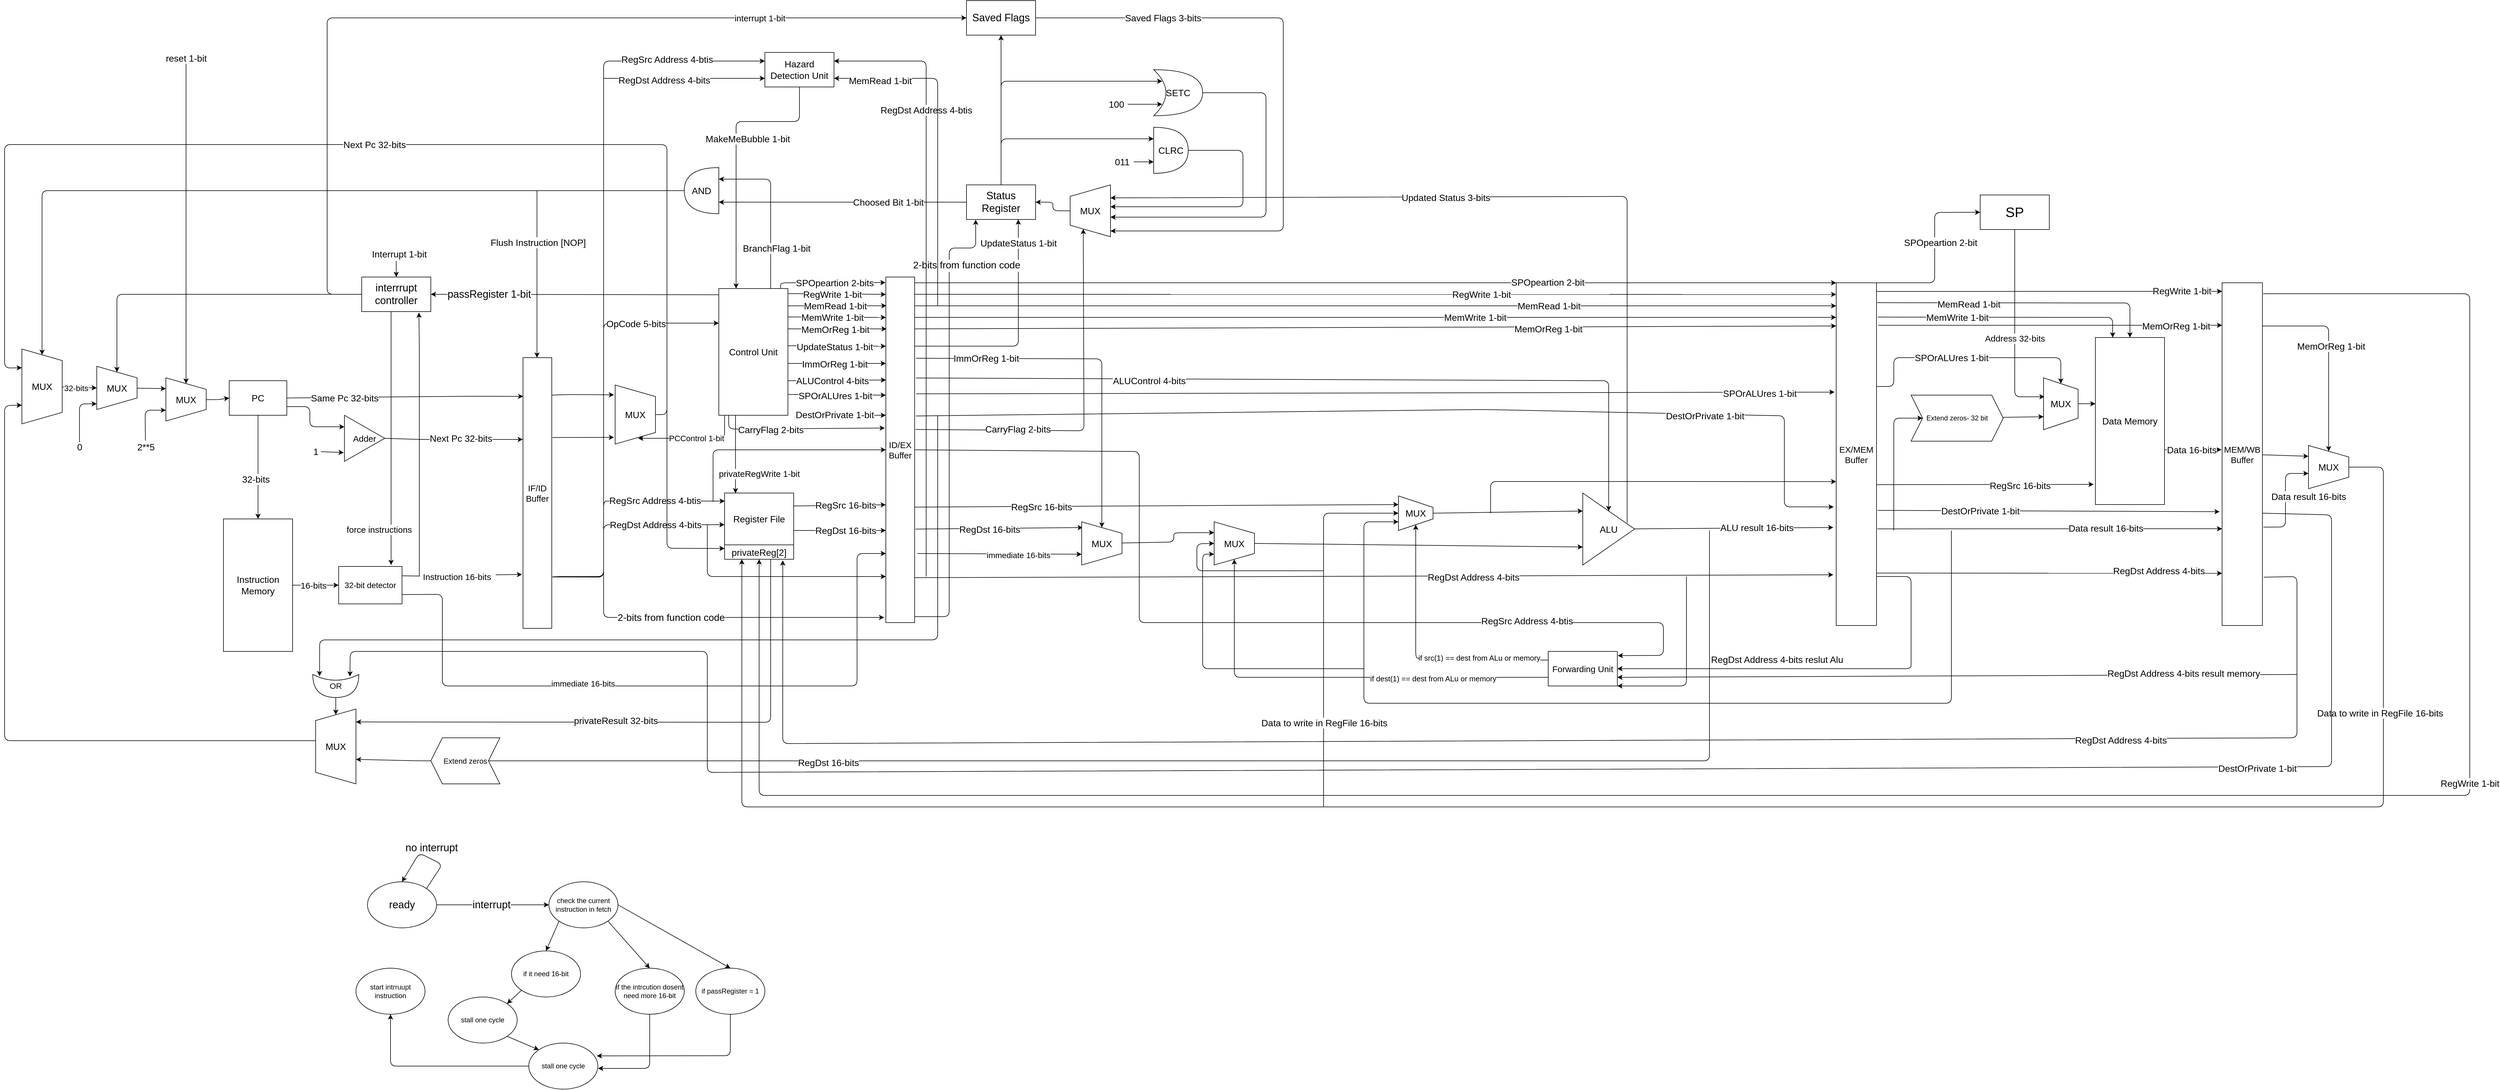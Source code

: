 <mxfile>
    <diagram id="QYowPjIThc93Avb0dmg9" name="Full design">
        <mxGraphModel dx="2803" dy="1861" grid="1" gridSize="10" guides="1" tooltips="1" connect="1" arrows="1" fold="1" page="1" pageScale="1" pageWidth="850" pageHeight="1100" math="0" shadow="0">
            <root>
                <mxCell id="0"/>
                <mxCell id="1" parent="0"/>
                <mxCell id="48" style="edgeStyle=none;html=1;fontSize=16;entryX=-0.003;entryY=0.659;entryDx=0;entryDy=0;entryPerimeter=0;exitX=1;exitY=0.25;exitDx=0;exitDy=0;" parent="1" source="3" target="43" edge="1">
                    <mxGeometry relative="1" as="geometry">
                        <mxPoint x="800" y="260" as="targetPoint"/>
                    </mxGeometry>
                </mxCell>
                <mxCell id="49" value="RegSrc 16-bits" style="edgeLabel;html=1;align=center;verticalAlign=middle;resizable=0;points=[];fontSize=16;" parent="48" vertex="1" connectable="0">
                    <mxGeometry x="-0.179" y="-1" relative="1" as="geometry">
                        <mxPoint x="24" y="-2" as="offset"/>
                    </mxGeometry>
                </mxCell>
                <mxCell id="3" value="&lt;font style=&quot;font-size: 16px&quot;&gt;Register File&lt;/font&gt;" style="rounded=0;whiteSpace=wrap;html=1;" parent="1" vertex="1">
                    <mxGeometry x="530" y="215" width="120" height="90" as="geometry"/>
                </mxCell>
                <mxCell id="36" style="edgeStyle=none;html=1;entryX=0;entryY=0.5;entryDx=0;entryDy=0;fontSize=16;exitX=1.056;exitY=0.809;exitDx=0;exitDy=0;exitPerimeter=0;" parent="1" source="5" edge="1">
                    <mxGeometry relative="1" as="geometry">
                        <mxPoint x="520" y="-80" as="targetPoint"/>
                        <Array as="points">
                            <mxPoint x="320" y="360"/>
                            <mxPoint x="320" y="240"/>
                            <mxPoint x="320" y="-30"/>
                            <mxPoint x="320" y="-80"/>
                        </Array>
                    </mxGeometry>
                </mxCell>
                <mxCell id="37" value="OpCode 5-bits" style="edgeLabel;html=1;align=center;verticalAlign=middle;resizable=0;points=[];fontSize=16;" parent="36" vertex="1" connectable="0">
                    <mxGeometry x="0.744" y="-1" relative="1" as="geometry">
                        <mxPoint x="-51" as="offset"/>
                    </mxGeometry>
                </mxCell>
                <mxCell id="38" style="edgeStyle=none;html=1;entryX=0.003;entryY=0.156;entryDx=0;entryDy=0;entryPerimeter=0;fontSize=16;" parent="1" target="3" edge="1">
                    <mxGeometry relative="1" as="geometry">
                        <mxPoint x="240" y="360" as="sourcePoint"/>
                        <Array as="points">
                            <mxPoint x="320" y="360"/>
                            <mxPoint x="320" y="229"/>
                            <mxPoint x="330" y="229"/>
                            <mxPoint x="340" y="229"/>
                        </Array>
                    </mxGeometry>
                </mxCell>
                <mxCell id="39" value="RegSrc Address 4-btis" style="edgeLabel;html=1;align=center;verticalAlign=middle;resizable=0;points=[];fontSize=16;" parent="38" vertex="1" connectable="0">
                    <mxGeometry x="0.681" y="1" relative="1" as="geometry">
                        <mxPoint x="-54" as="offset"/>
                    </mxGeometry>
                </mxCell>
                <mxCell id="72" style="edgeStyle=none;html=1;entryX=0;entryY=0.611;entryDx=0;entryDy=0;fontSize=16;exitX=1;exitY=0.81;exitDx=0;exitDy=0;exitPerimeter=0;entryPerimeter=0;" parent="1" source="5" target="3" edge="1">
                    <mxGeometry relative="1" as="geometry">
                        <Array as="points">
                            <mxPoint x="320" y="361"/>
                            <mxPoint x="320" y="270"/>
                        </Array>
                    </mxGeometry>
                </mxCell>
                <mxCell id="73" value="RegDst Address 4-bits" style="edgeLabel;html=1;align=center;verticalAlign=middle;resizable=0;points=[];fontSize=16;" parent="72" vertex="1" connectable="0">
                    <mxGeometry x="0.552" y="-2" relative="1" as="geometry">
                        <mxPoint x="-33" y="-2" as="offset"/>
                    </mxGeometry>
                </mxCell>
                <mxCell id="5" value="&lt;font style=&quot;font-size: 15px&quot;&gt;IF/ID&lt;br&gt;Buffer&lt;br&gt;&lt;/font&gt;" style="rounded=0;whiteSpace=wrap;html=1;" parent="1" vertex="1">
                    <mxGeometry x="180" y="-20" width="50" height="470" as="geometry"/>
                </mxCell>
                <mxCell id="398" style="edgeStyle=none;html=1;exitX=0.5;exitY=1;exitDx=0;exitDy=0;entryX=0.5;entryY=0;entryDx=0;entryDy=0;" parent="1" source="9" target="10" edge="1">
                    <mxGeometry relative="1" as="geometry"/>
                </mxCell>
                <mxCell id="451" value="32-bits" style="edgeLabel;html=1;align=center;verticalAlign=middle;resizable=0;points=[];fontSize=16;" parent="398" vertex="1" connectable="0">
                    <mxGeometry x="0.238" y="-4" relative="1" as="geometry">
                        <mxPoint y="-1" as="offset"/>
                    </mxGeometry>
                </mxCell>
                <mxCell id="448" style="edgeStyle=none;html=1;entryX=0;entryY=0.25;entryDx=0;entryDy=0;fontSize=14;exitX=1;exitY=0.75;exitDx=0;exitDy=0;" parent="1" source="9" target="327" edge="1">
                    <mxGeometry relative="1" as="geometry">
                        <Array as="points">
                            <mxPoint x="-190" y="65"/>
                            <mxPoint x="-190" y="100"/>
                        </Array>
                    </mxGeometry>
                </mxCell>
                <mxCell id="9" value="&lt;font style=&quot;font-size: 16px&quot;&gt;PC&lt;/font&gt;" style="rounded=0;whiteSpace=wrap;html=1;" parent="1" vertex="1">
                    <mxGeometry x="-330" y="20" width="100" height="60" as="geometry"/>
                </mxCell>
                <mxCell id="16" style="edgeStyle=none;html=1;fontSize=16;exitX=1.02;exitY=0.35;exitDx=0;exitDy=0;exitPerimeter=0;startArrow=none;entryX=-0.032;entryY=0.801;entryDx=0;entryDy=0;entryPerimeter=0;" parent="1" source="19" target="5" edge="1">
                    <mxGeometry relative="1" as="geometry">
                        <mxPoint x="180" y="361" as="targetPoint"/>
                    </mxGeometry>
                </mxCell>
                <mxCell id="401" style="edgeStyle=none;html=1;exitX=1;exitY=0.5;exitDx=0;exitDy=0;entryX=0;entryY=0.5;entryDx=0;entryDy=0;" parent="1" source="10" target="400" edge="1">
                    <mxGeometry relative="1" as="geometry"/>
                </mxCell>
                <mxCell id="455" value="16-bits" style="edgeLabel;html=1;align=center;verticalAlign=middle;resizable=0;points=[];fontSize=15;" parent="401" vertex="1" connectable="0">
                    <mxGeometry x="-0.31" y="3" relative="1" as="geometry">
                        <mxPoint x="8" y="3" as="offset"/>
                    </mxGeometry>
                </mxCell>
                <mxCell id="10" value="&lt;font style=&quot;font-size: 16px&quot;&gt;Instruction Memory&lt;/font&gt;" style="rounded=0;whiteSpace=wrap;html=1;" parent="1" vertex="1">
                    <mxGeometry x="-340" y="260" width="120" height="230" as="geometry"/>
                </mxCell>
                <mxCell id="19" value="&lt;font&gt;&lt;font style=&quot;font-size: 15px&quot;&gt;Instruction 16-bits&lt;/font&gt;&lt;br&gt;&lt;/font&gt;" style="text;html=1;resizable=0;autosize=1;align=center;verticalAlign=middle;points=[];fillColor=none;strokeColor=none;rounded=0;" parent="1" vertex="1">
                    <mxGeometry y="350" width="130" height="20" as="geometry"/>
                </mxCell>
                <mxCell id="21" value="" style="edgeStyle=none;html=1;fontSize=16;endArrow=none;exitX=1;exitY=0.25;exitDx=0;exitDy=0;" parent="1" source="400" target="19" edge="1">
                    <mxGeometry relative="1" as="geometry">
                        <mxPoint x="-40" y="360" as="sourcePoint"/>
                        <mxPoint x="180" y="361" as="targetPoint"/>
                    </mxGeometry>
                </mxCell>
                <mxCell id="33" style="edgeStyle=none;html=1;fontSize=16;entryX=0.5;entryY=1;entryDx=0;entryDy=0;" parent="1" source="32" target="377" edge="1">
                    <mxGeometry relative="1" as="geometry">
                        <mxPoint x="-560" y="-80" as="targetPoint"/>
                    </mxGeometry>
                </mxCell>
                <mxCell id="34" value="&lt;font style=&quot;font-size: 14px&quot;&gt;32-bits&lt;/font&gt;" style="edgeLabel;html=1;align=center;verticalAlign=middle;resizable=0;points=[];fontSize=16;" parent="33" vertex="1" connectable="0">
                    <mxGeometry x="-0.299" y="-1" relative="1" as="geometry">
                        <mxPoint x="3" y="-1" as="offset"/>
                    </mxGeometry>
                </mxCell>
                <mxCell id="32" value="MUX" style="shape=trapezoid;perimeter=trapezoidPerimeter;whiteSpace=wrap;html=1;fixedSize=1;fontSize=16;direction=south;" parent="1" vertex="1">
                    <mxGeometry x="-690" y="-35" width="70" height="130" as="geometry"/>
                </mxCell>
                <mxCell id="76" style="edgeStyle=none;html=1;fontSize=16;exitX=1.048;exitY=0.657;exitDx=0;exitDy=0;exitPerimeter=0;entryX=0.25;entryY=1;entryDx=0;entryDy=0;" parent="1" target="235" edge="1">
                    <mxGeometry relative="1" as="geometry">
                        <mxPoint x="860.0" y="239.445" as="sourcePoint"/>
                        <mxPoint x="1060" y="239.53" as="targetPoint"/>
                    </mxGeometry>
                </mxCell>
                <mxCell id="77" value="RegSrc 16-bits" style="edgeLabel;html=1;align=center;verticalAlign=middle;resizable=0;points=[];fontSize=16;" parent="76" vertex="1" connectable="0">
                    <mxGeometry x="-0.222" y="-1" relative="1" as="geometry">
                        <mxPoint x="-107" as="offset"/>
                    </mxGeometry>
                </mxCell>
                <mxCell id="85" style="edgeStyle=none;html=1;entryX=0.133;entryY=0.971;entryDx=0;entryDy=0;fontSize=16;exitX=1.08;exitY=0.727;exitDx=0;exitDy=0;exitPerimeter=0;entryPerimeter=0;" parent="1" target="83" edge="1">
                    <mxGeometry relative="1" as="geometry">
                        <mxPoint x="861.6" y="277.565" as="sourcePoint"/>
                    </mxGeometry>
                </mxCell>
                <mxCell id="86" value="RegDst 16-bits" style="edgeLabel;html=1;align=center;verticalAlign=middle;resizable=0;points=[];fontSize=16;" parent="85" vertex="1" connectable="0">
                    <mxGeometry x="-0.185" y="-1" relative="1" as="geometry">
                        <mxPoint x="10" as="offset"/>
                    </mxGeometry>
                </mxCell>
                <mxCell id="231" style="edgeStyle=none;html=1;entryX=0;entryY=0.5;entryDx=0;entryDy=0;" parent="1" target="43" edge="1">
                    <mxGeometry relative="1" as="geometry">
                        <mxPoint x="770" y="140" as="targetPoint"/>
                        <mxPoint x="510" y="230" as="sourcePoint"/>
                        <Array as="points">
                            <mxPoint x="510" y="140"/>
                        </Array>
                    </mxGeometry>
                </mxCell>
                <mxCell id="232" style="edgeStyle=none;html=1;exitX=1;exitY=0.5;exitDx=0;exitDy=0;entryX=1.006;entryY=0.122;entryDx=0;entryDy=0;entryPerimeter=0;" parent="1" source="43" target="227" edge="1">
                    <mxGeometry relative="1" as="geometry">
                        <Array as="points">
                            <mxPoint x="1250" y="143"/>
                            <mxPoint x="1250" y="440"/>
                            <mxPoint x="1580" y="440"/>
                            <mxPoint x="2160" y="440"/>
                            <mxPoint x="2160" y="497"/>
                        </Array>
                    </mxGeometry>
                </mxCell>
                <mxCell id="233" value="&lt;span style=&quot;font-size: 16px&quot;&gt;RegSrc Address 4-btis&lt;/span&gt;" style="edgeLabel;html=1;align=center;verticalAlign=middle;resizable=0;points=[];" parent="232" vertex="1" connectable="0">
                    <mxGeometry x="0.569" y="3" relative="1" as="geometry">
                        <mxPoint as="offset"/>
                    </mxGeometry>
                </mxCell>
                <mxCell id="43" value="&lt;font style=&quot;font-size: 15px&quot;&gt;ID/EX&lt;br&gt;Buffer&lt;br&gt;&lt;/font&gt;" style="rounded=0;whiteSpace=wrap;html=1;" parent="1" vertex="1">
                    <mxGeometry x="810" y="-160" width="50" height="600" as="geometry"/>
                </mxCell>
                <mxCell id="52" style="edgeStyle=none;html=1;fontSize=16;entryX=-0.072;entryY=0.118;entryDx=0;entryDy=0;entryPerimeter=0;exitX=0.995;exitY=0.04;exitDx=0;exitDy=0;exitPerimeter=0;" parent="1" source="62" edge="1">
                    <mxGeometry relative="1" as="geometry">
                        <mxPoint x="810.0" y="-129.85" as="targetPoint"/>
                        <mxPoint x="644" y="-130" as="sourcePoint"/>
                    </mxGeometry>
                </mxCell>
                <mxCell id="53" value="RegWrite 1-bit" style="edgeLabel;html=1;align=center;verticalAlign=middle;resizable=0;points=[];fontSize=16;" parent="52" vertex="1" connectable="0">
                    <mxGeometry x="-0.316" relative="1" as="geometry">
                        <mxPoint x="19" as="offset"/>
                    </mxGeometry>
                </mxCell>
                <mxCell id="54" style="edgeStyle=none;html=1;fontSize=16;entryX=0.019;entryY=0.083;entryDx=0;entryDy=0;entryPerimeter=0;" parent="1" target="43" edge="1">
                    <mxGeometry relative="1" as="geometry">
                        <mxPoint x="806.4" y="-109.85" as="targetPoint"/>
                        <mxPoint x="640" y="-110.004" as="sourcePoint"/>
                    </mxGeometry>
                </mxCell>
                <mxCell id="55" value="MemRead&amp;nbsp;1-bit" style="edgeLabel;html=1;align=center;verticalAlign=middle;resizable=0;points=[];fontSize=16;" parent="54" vertex="1" connectable="0">
                    <mxGeometry x="-0.316" relative="1" as="geometry">
                        <mxPoint x="23" as="offset"/>
                    </mxGeometry>
                </mxCell>
                <mxCell id="56" style="edgeStyle=none;html=1;fontSize=16;entryX=-0.072;entryY=0.118;entryDx=0;entryDy=0;entryPerimeter=0;exitX=0.992;exitY=0.224;exitDx=0;exitDy=0;exitPerimeter=0;" parent="1" source="62" edge="1">
                    <mxGeometry relative="1" as="geometry">
                        <mxPoint x="810.0" y="-89.85" as="targetPoint"/>
                        <mxPoint x="644" y="-90" as="sourcePoint"/>
                    </mxGeometry>
                </mxCell>
                <mxCell id="57" value="MemWrite&amp;nbsp;1-bit" style="edgeLabel;html=1;align=center;verticalAlign=middle;resizable=0;points=[];fontSize=16;" parent="56" vertex="1" connectable="0">
                    <mxGeometry x="-0.316" relative="1" as="geometry">
                        <mxPoint x="19" as="offset"/>
                    </mxGeometry>
                </mxCell>
                <mxCell id="318" style="edgeStyle=none;html=1;entryX=-0.036;entryY=0.437;entryDx=0;entryDy=0;entryPerimeter=0;fontSize=16;exitX=0.143;exitY=1.001;exitDx=0;exitDy=0;exitPerimeter=0;" parent="1" source="62" target="43" edge="1">
                    <mxGeometry relative="1" as="geometry">
                        <Array as="points">
                            <mxPoint x="537" y="104"/>
                        </Array>
                    </mxGeometry>
                </mxCell>
                <mxCell id="320" value="CarryFlag 2-bits" style="edgeLabel;html=1;align=center;verticalAlign=middle;resizable=0;points=[];fontSize=16;" parent="318" vertex="1" connectable="0">
                    <mxGeometry x="0.408" y="1" relative="1" as="geometry">
                        <mxPoint x="-111" y="3" as="offset"/>
                    </mxGeometry>
                </mxCell>
                <mxCell id="431" style="edgeStyle=none;html=1;exitX=0.008;exitY=0.049;exitDx=0;exitDy=0;entryX=1;entryY=0.5;entryDx=0;entryDy=0;fontSize=18;exitPerimeter=0;" parent="1" source="62" target="429" edge="1">
                    <mxGeometry relative="1" as="geometry"/>
                </mxCell>
                <mxCell id="432" value="passRegister 1-bit" style="edgeLabel;html=1;align=center;verticalAlign=middle;resizable=0;points=[];fontSize=18;" parent="431" vertex="1" connectable="0">
                    <mxGeometry x="0.627" y="1" relative="1" as="geometry">
                        <mxPoint x="7" y="-1" as="offset"/>
                    </mxGeometry>
                </mxCell>
                <mxCell id="62" value="Control Unit" style="rounded=0;whiteSpace=wrap;html=1;fontSize=16;" parent="1" vertex="1">
                    <mxGeometry x="520" y="-140" width="120" height="220" as="geometry"/>
                </mxCell>
                <mxCell id="63" style="edgeStyle=none;html=1;fontSize=16;entryX=0.004;entryY=0.298;entryDx=0;entryDy=0;entryPerimeter=0;" parent="1" target="43" edge="1">
                    <mxGeometry relative="1" as="geometry">
                        <mxPoint x="806.4" y="20.15" as="targetPoint"/>
                        <mxPoint x="640" y="19.996" as="sourcePoint"/>
                    </mxGeometry>
                </mxCell>
                <mxCell id="64" value="ALUControl 4-bits" style="edgeLabel;html=1;align=center;verticalAlign=middle;resizable=0;points=[];fontSize=16;" parent="63" vertex="1" connectable="0">
                    <mxGeometry x="-0.316" relative="1" as="geometry">
                        <mxPoint x="19" as="offset"/>
                    </mxGeometry>
                </mxCell>
                <mxCell id="104" style="edgeStyle=none;html=1;entryX=0;entryY=0.25;entryDx=0;entryDy=0;entryPerimeter=0;fontSize=16;" parent="1" source="65" target="103" edge="1">
                    <mxGeometry relative="1" as="geometry"/>
                </mxCell>
                <mxCell id="106" value="Choosed Bit 1-bit" style="edgeLabel;html=1;align=center;verticalAlign=middle;resizable=0;points=[];fontSize=16;" parent="104" vertex="1" connectable="0">
                    <mxGeometry x="-0.275" relative="1" as="geometry">
                        <mxPoint x="20" as="offset"/>
                    </mxGeometry>
                </mxCell>
                <mxCell id="309" style="edgeStyle=none;html=1;entryX=0.175;entryY=0.25;entryDx=0;entryDy=0;entryPerimeter=0;fontSize=16;" parent="1" source="65" target="307" edge="1">
                    <mxGeometry relative="1" as="geometry">
                        <Array as="points">
                            <mxPoint x="1010" y="-500"/>
                        </Array>
                    </mxGeometry>
                </mxCell>
                <mxCell id="310" style="edgeStyle=none;html=1;entryX=0;entryY=0.25;entryDx=0;entryDy=0;entryPerimeter=0;fontSize=16;" parent="1" source="65" target="308" edge="1">
                    <mxGeometry relative="1" as="geometry">
                        <Array as="points">
                            <mxPoint x="1010" y="-400"/>
                        </Array>
                    </mxGeometry>
                </mxCell>
                <mxCell id="342" style="edgeStyle=none;html=1;entryX=0.5;entryY=1;entryDx=0;entryDy=0;exitX=0.5;exitY=0;exitDx=0;exitDy=0;" parent="1" source="65" target="341" edge="1">
                    <mxGeometry relative="1" as="geometry"/>
                </mxCell>
                <mxCell id="65" value="&lt;font style=&quot;font-size: 18px&quot;&gt;Status Register&lt;/font&gt;" style="rounded=0;whiteSpace=wrap;html=1;fontSize=16;" parent="1" vertex="1">
                    <mxGeometry x="950" y="-320" width="120" height="60" as="geometry"/>
                </mxCell>
                <mxCell id="68" style="edgeStyle=none;html=1;fontSize=16;entryX=0.026;entryY=0.15;entryDx=0;entryDy=0;entryPerimeter=0;" parent="1" target="43" edge="1">
                    <mxGeometry relative="1" as="geometry">
                        <mxPoint x="806.4" y="-69.85" as="targetPoint"/>
                        <mxPoint x="640" y="-70.004" as="sourcePoint"/>
                    </mxGeometry>
                </mxCell>
                <mxCell id="69" value="MemOrReg 1-bit" style="edgeLabel;html=1;align=center;verticalAlign=middle;resizable=0;points=[];fontSize=16;" parent="68" vertex="1" connectable="0">
                    <mxGeometry x="-0.316" relative="1" as="geometry">
                        <mxPoint x="23" y="1" as="offset"/>
                    </mxGeometry>
                </mxCell>
                <mxCell id="70" style="edgeStyle=none;html=1;fontSize=16;entryX=0;entryY=0.25;entryDx=0;entryDy=0;" parent="1" target="43" edge="1">
                    <mxGeometry relative="1" as="geometry">
                        <mxPoint x="806.4" y="-9.85" as="targetPoint"/>
                        <mxPoint x="640" y="-10.004" as="sourcePoint"/>
                    </mxGeometry>
                </mxCell>
                <mxCell id="71" value="ImmOrReg 1-bit" style="edgeLabel;html=1;align=center;verticalAlign=middle;resizable=0;points=[];fontSize=16;" parent="70" vertex="1" connectable="0">
                    <mxGeometry x="-0.316" relative="1" as="geometry">
                        <mxPoint x="23" y="1" as="offset"/>
                    </mxGeometry>
                </mxCell>
                <mxCell id="184" style="edgeStyle=none;html=1;entryX=-0.071;entryY=0.714;entryDx=0;entryDy=0;entryPerimeter=0;fontSize=16;" parent="1" source="74" target="169" edge="1">
                    <mxGeometry relative="1" as="geometry"/>
                </mxCell>
                <mxCell id="220" value="ALU result 16-bits" style="edgeLabel;html=1;align=center;verticalAlign=middle;resizable=0;points=[];fontSize=16;" parent="184" vertex="1" connectable="0">
                    <mxGeometry x="0.23" y="1" relative="1" as="geometry">
                        <mxPoint as="offset"/>
                    </mxGeometry>
                </mxCell>
                <mxCell id="74" value="ALU" style="triangle;whiteSpace=wrap;html=1;fontSize=16;" parent="1" vertex="1">
                    <mxGeometry x="2020" y="215" width="90" height="125" as="geometry"/>
                </mxCell>
                <mxCell id="80" value="" style="endArrow=classic;html=1;fontSize=16;" parent="1" edge="1">
                    <mxGeometry width="50" height="50" relative="1" as="geometry">
                        <mxPoint x="500" y="270" as="sourcePoint"/>
                        <mxPoint x="810" y="360" as="targetPoint"/>
                        <Array as="points">
                            <mxPoint x="500" y="360"/>
                        </Array>
                    </mxGeometry>
                </mxCell>
                <mxCell id="81" style="edgeStyle=none;html=1;fontSize=16;entryX=0;entryY=0.651;entryDx=0;entryDy=0;entryPerimeter=0;" parent="1" edge="1">
                    <mxGeometry relative="1" as="geometry">
                        <mxPoint x="650" y="280" as="sourcePoint"/>
                        <mxPoint x="810" y="280.005" as="targetPoint"/>
                    </mxGeometry>
                </mxCell>
                <mxCell id="82" value="RegDst 16-bits" style="edgeLabel;html=1;align=center;verticalAlign=middle;resizable=0;points=[];fontSize=16;" parent="81" vertex="1" connectable="0">
                    <mxGeometry x="-0.179" y="-1" relative="1" as="geometry">
                        <mxPoint x="24" y="-1" as="offset"/>
                    </mxGeometry>
                </mxCell>
                <mxCell id="84" value="" style="edgeStyle=none;html=1;fontSize=16;entryX=0;entryY=0.75;entryDx=0;entryDy=0;startArrow=none;exitX=0.5;exitY=0;exitDx=0;exitDy=0;" parent="1" source="250" target="74" edge="1">
                    <mxGeometry relative="1" as="geometry">
                        <mxPoint x="1277.6" y="330" as="targetPoint"/>
                        <mxPoint x="1410" y="303" as="sourcePoint"/>
                    </mxGeometry>
                </mxCell>
                <mxCell id="356" style="edgeStyle=none;html=1;entryX=0.25;entryY=1;entryDx=0;entryDy=0;fontSize=12;" parent="1" source="83" target="250" edge="1">
                    <mxGeometry relative="1" as="geometry">
                        <Array as="points">
                            <mxPoint x="1310" y="300"/>
                            <mxPoint x="1310" y="284"/>
                        </Array>
                    </mxGeometry>
                </mxCell>
                <mxCell id="83" value="MUX" style="shape=trapezoid;perimeter=trapezoidPerimeter;whiteSpace=wrap;html=1;fixedSize=1;fontSize=16;direction=south;" parent="1" vertex="1">
                    <mxGeometry x="1150" y="265" width="70" height="75" as="geometry"/>
                </mxCell>
                <mxCell id="97" value="" style="endArrow=classic;html=1;fontSize=16;exitX=1.048;exitY=0.292;exitDx=0;exitDy=0;exitPerimeter=0;entryX=0.5;entryY=0;entryDx=0;entryDy=0;" parent="1" source="43" target="74" edge="1">
                    <mxGeometry width="50" height="50" relative="1" as="geometry">
                        <mxPoint x="940" y="140" as="sourcePoint"/>
                        <mxPoint x="990" y="90" as="targetPoint"/>
                        <Array as="points">
                            <mxPoint x="2065" y="20"/>
                        </Array>
                    </mxGeometry>
                </mxCell>
                <mxCell id="98" value="ALUControl 4-bits" style="edgeLabel;html=1;align=center;verticalAlign=middle;resizable=0;points=[];fontSize=16;" parent="97" vertex="1" connectable="0">
                    <mxGeometry x="-0.448" y="-3" relative="1" as="geometry">
                        <mxPoint x="10" as="offset"/>
                    </mxGeometry>
                </mxCell>
                <mxCell id="99" value="" style="endArrow=classic;html=1;fontSize=16;exitX=1.048;exitY=0.235;exitDx=0;exitDy=0;exitPerimeter=0;entryX=0;entryY=0.5;entryDx=0;entryDy=0;" parent="1" source="43" target="83" edge="1">
                    <mxGeometry width="50" height="50" relative="1" as="geometry">
                        <mxPoint x="1020" y="130" as="sourcePoint"/>
                        <mxPoint x="1130" y="-10" as="targetPoint"/>
                        <Array as="points">
                            <mxPoint x="1185" y="-18"/>
                        </Array>
                    </mxGeometry>
                </mxCell>
                <mxCell id="101" value="ImmOrReg 1-bit" style="edgeLabel;html=1;align=center;verticalAlign=middle;resizable=0;points=[];fontSize=16;" parent="99" vertex="1" connectable="0">
                    <mxGeometry x="-0.607" y="1" relative="1" as="geometry">
                        <mxPoint as="offset"/>
                    </mxGeometry>
                </mxCell>
                <mxCell id="105" style="edgeStyle=none;html=1;fontSize=16;entryX=0;entryY=0.5;entryDx=0;entryDy=0;exitX=1;exitY=0.5;exitDx=0;exitDy=0;exitPerimeter=0;" parent="1" source="103" target="32" edge="1">
                    <mxGeometry relative="1" as="geometry">
                        <mxPoint x="940" y="-310" as="targetPoint"/>
                        <mxPoint x="770" y="-470" as="sourcePoint"/>
                        <Array as="points">
                            <mxPoint x="350" y="-310"/>
                            <mxPoint x="-535" y="-310"/>
                            <mxPoint x="-655" y="-310"/>
                        </Array>
                    </mxGeometry>
                </mxCell>
                <mxCell id="103" value="AND" style="shape=or;whiteSpace=wrap;html=1;fontSize=16;direction=west;" parent="1" vertex="1">
                    <mxGeometry x="460" y="-350" width="60" height="80" as="geometry"/>
                </mxCell>
                <mxCell id="113" value="" style="endArrow=classic;html=1;fontSize=16;exitX=0.75;exitY=0;exitDx=0;exitDy=0;entryX=0;entryY=0.75;entryDx=0;entryDy=0;entryPerimeter=0;" parent="1" source="62" target="103" edge="1">
                    <mxGeometry width="50" height="50" relative="1" as="geometry">
                        <mxPoint x="370" y="-130" as="sourcePoint"/>
                        <mxPoint x="420" y="-180" as="targetPoint"/>
                        <Array as="points">
                            <mxPoint x="610" y="-330"/>
                        </Array>
                    </mxGeometry>
                </mxCell>
                <mxCell id="114" value="BranchFlag 1-bit" style="edgeLabel;html=1;align=center;verticalAlign=middle;resizable=0;points=[];fontSize=16;" parent="113" vertex="1" connectable="0">
                    <mxGeometry x="-0.503" y="2" relative="1" as="geometry">
                        <mxPoint x="12" y="-1" as="offset"/>
                    </mxGeometry>
                </mxCell>
                <mxCell id="119" value="" style="endArrow=classic;html=1;fontSize=16;exitX=0.856;exitY=0.415;exitDx=0;exitDy=0;exitPerimeter=0;entryX=0.75;entryY=1;entryDx=0;entryDy=0;" parent="1" source="74" target="303" edge="1">
                    <mxGeometry width="50" height="50" relative="1" as="geometry">
                        <mxPoint x="940" y="-70" as="sourcePoint"/>
                        <mxPoint x="1230" y="-295" as="targetPoint"/>
                        <Array as="points">
                            <mxPoint x="2097" y="-300"/>
                        </Array>
                    </mxGeometry>
                </mxCell>
                <mxCell id="120" value="Updated Status 3-bits" style="edgeLabel;html=1;align=center;verticalAlign=middle;resizable=0;points=[];fontSize=16;" parent="119" vertex="1" connectable="0">
                    <mxGeometry x="0.416" y="-2" relative="1" as="geometry">
                        <mxPoint x="154" y="2" as="offset"/>
                    </mxGeometry>
                </mxCell>
                <mxCell id="124" style="edgeStyle=none;html=1;fontSize=16;entryX=-0.072;entryY=0.118;entryDx=0;entryDy=0;entryPerimeter=0;exitX=0.998;exitY=0.451;exitDx=0;exitDy=0;exitPerimeter=0;" parent="1" source="62" edge="1">
                    <mxGeometry relative="1" as="geometry">
                        <mxPoint x="810.0" y="-39.85" as="targetPoint"/>
                        <mxPoint x="643.6" y="-40.004" as="sourcePoint"/>
                    </mxGeometry>
                </mxCell>
                <mxCell id="125" value="UpdateStatus 1-bit" style="edgeLabel;html=1;align=center;verticalAlign=middle;resizable=0;points=[];fontSize=16;" parent="124" vertex="1" connectable="0">
                    <mxGeometry x="-0.316" relative="1" as="geometry">
                        <mxPoint x="23" y="1" as="offset"/>
                    </mxGeometry>
                </mxCell>
                <mxCell id="126" value="" style="endArrow=classic;html=1;fontSize=16;entryX=0.75;entryY=1;entryDx=0;entryDy=0;exitX=1;exitY=0.2;exitDx=0;exitDy=0;exitPerimeter=0;" parent="1" source="43" target="65" edge="1">
                    <mxGeometry width="50" height="50" relative="1" as="geometry">
                        <mxPoint x="860" y="-45" as="sourcePoint"/>
                        <mxPoint x="1232.6" y="-230" as="targetPoint"/>
                        <Array as="points">
                            <mxPoint x="1040" y="-40"/>
                        </Array>
                    </mxGeometry>
                </mxCell>
                <mxCell id="127" value="UpdateStatus 1-bit" style="edgeLabel;html=1;align=center;verticalAlign=middle;resizable=0;points=[];fontSize=16;" parent="126" vertex="1" connectable="0">
                    <mxGeometry x="0.555" relative="1" as="geometry">
                        <mxPoint y="-48" as="offset"/>
                    </mxGeometry>
                </mxCell>
                <mxCell id="145" style="edgeStyle=none;html=1;exitX=1;exitY=0.5;exitDx=0;exitDy=0;entryX=0.25;entryY=1;entryDx=0;entryDy=0;" parent="1" source="128" edge="1">
                    <mxGeometry relative="1" as="geometry">
                        <Array as="points">
                            <mxPoint y="680"/>
                        </Array>
                        <mxPoint x="-110" y="677.5" as="targetPoint"/>
                    </mxGeometry>
                </mxCell>
                <mxCell id="128" value="&lt;font style=&quot;font-size: 13px&quot;&gt;Extend zeros&lt;/font&gt;" style="shape=step;perimeter=stepPerimeter;whiteSpace=wrap;html=1;fixedSize=1;direction=west;" parent="1" vertex="1">
                    <mxGeometry x="20" y="640" width="120" height="80" as="geometry"/>
                </mxCell>
                <mxCell id="129" value="" style="endArrow=none;html=1;fontSize=16;entryX=0;entryY=0.5;entryDx=0;entryDy=0;" parent="1" target="128" edge="1">
                    <mxGeometry width="50" height="50" relative="1" as="geometry">
                        <mxPoint x="2240" y="280" as="sourcePoint"/>
                        <mxPoint x="-512.66" y="70.04" as="targetPoint"/>
                        <Array as="points">
                            <mxPoint x="2240" y="680"/>
                            <mxPoint x="790" y="680"/>
                        </Array>
                    </mxGeometry>
                </mxCell>
                <mxCell id="130" value="RegDst 16-bits" style="edgeLabel;html=1;align=center;verticalAlign=middle;resizable=0;points=[];fontSize=16;" parent="129" connectable="0" vertex="1">
                    <mxGeometry x="0.531" y="3" relative="1" as="geometry">
                        <mxPoint x="-1" as="offset"/>
                    </mxGeometry>
                </mxCell>
                <mxCell id="144" style="edgeStyle=none;html=1;exitX=0.5;exitY=0;exitDx=0;exitDy=0;entryX=0.75;entryY=1;entryDx=0;entryDy=0;" parent="1" target="32" edge="1">
                    <mxGeometry relative="1" as="geometry">
                        <Array as="points">
                            <mxPoint x="-720" y="645"/>
                            <mxPoint x="-720" y="63"/>
                        </Array>
                        <mxPoint x="-180" y="645" as="sourcePoint"/>
                    </mxGeometry>
                </mxCell>
                <mxCell id="151" style="edgeStyle=none;html=1;entryX=0.75;entryY=1;entryDx=0;entryDy=0;" parent="1" edge="1">
                    <mxGeometry relative="1" as="geometry">
                        <Array as="points">
                            <mxPoint x="610" y="613"/>
                        </Array>
                        <mxPoint x="610" y="330" as="sourcePoint"/>
                        <mxPoint x="-110" y="612.5" as="targetPoint"/>
                    </mxGeometry>
                </mxCell>
                <mxCell id="221" value="privateResult 32-bits" style="edgeLabel;html=1;align=center;verticalAlign=middle;resizable=0;points=[];fontSize=16;" parent="151" vertex="1" connectable="0">
                    <mxGeometry x="0.106" y="5" relative="1" as="geometry">
                        <mxPoint x="2" y="-8" as="offset"/>
                    </mxGeometry>
                </mxCell>
                <mxCell id="150" value="&lt;font style=&quot;font-size: 16px&quot;&gt;privateReg[2]&lt;/font&gt;" style="rounded=0;whiteSpace=wrap;html=1;" parent="1" vertex="1">
                    <mxGeometry x="530" y="305" width="120" height="25" as="geometry"/>
                </mxCell>
                <mxCell id="153" style="edgeStyle=none;html=1;fontSize=16;entryX=0.076;entryY=0.852;entryDx=0;entryDy=0;entryPerimeter=0;" parent="1" target="441" edge="1">
                    <mxGeometry relative="1" as="geometry">
                        <mxPoint x="-10" y="550" as="targetPoint"/>
                        <mxPoint x="900" y="80" as="sourcePoint"/>
                        <Array as="points">
                            <mxPoint x="900" y="470"/>
                            <mxPoint x="685" y="470"/>
                            <mxPoint x="-173" y="470"/>
                        </Array>
                    </mxGeometry>
                </mxCell>
                <mxCell id="167" value="MUX" style="shape=trapezoid;perimeter=trapezoidPerimeter;whiteSpace=wrap;html=1;fixedSize=1;fontSize=16;direction=north;" parent="1" vertex="1">
                    <mxGeometry x="-180" y="590" width="70" height="130" as="geometry"/>
                </mxCell>
                <mxCell id="169" value="&lt;font style=&quot;font-size: 15px&quot;&gt;EX/MEM&lt;br&gt;Buffer&lt;br&gt;&lt;/font&gt;" style="rounded=0;whiteSpace=wrap;html=1;" parent="1" vertex="1">
                    <mxGeometry x="2460" y="-150" width="70" height="595" as="geometry"/>
                </mxCell>
                <mxCell id="211" style="edgeStyle=none;html=1;entryX=0.25;entryY=1;entryDx=0;entryDy=0;fontSize=16;" parent="1" source="170" target="203" edge="1">
                    <mxGeometry relative="1" as="geometry"/>
                </mxCell>
                <mxCell id="170" value="&lt;font style=&quot;font-size: 15px&quot;&gt;MEM/WB&lt;br&gt;Buffer&lt;br&gt;&lt;/font&gt;" style="rounded=0;whiteSpace=wrap;html=1;" parent="1" vertex="1">
                    <mxGeometry x="3130" y="-150" width="70" height="595" as="geometry"/>
                </mxCell>
                <mxCell id="174" style="edgeStyle=none;html=1;fontSize=16;entryX=0;entryY=0.034;entryDx=0;entryDy=0;entryPerimeter=0;" parent="1" target="169" edge="1">
                    <mxGeometry relative="1" as="geometry">
                        <mxPoint x="1026" y="-129.85" as="targetPoint"/>
                        <mxPoint x="860" y="-130" as="sourcePoint"/>
                    </mxGeometry>
                </mxCell>
                <mxCell id="175" value="RegWrite 1-bit" style="edgeLabel;html=1;align=center;verticalAlign=middle;resizable=0;points=[];fontSize=16;" parent="174" vertex="1" connectable="0">
                    <mxGeometry x="-0.316" relative="1" as="geometry">
                        <mxPoint x="437" as="offset"/>
                    </mxGeometry>
                </mxCell>
                <mxCell id="176" style="edgeStyle=none;html=1;fontSize=16;" parent="1" edge="1">
                    <mxGeometry relative="1" as="geometry">
                        <mxPoint x="2460" y="-110" as="targetPoint"/>
                        <mxPoint x="860" y="-110.004" as="sourcePoint"/>
                    </mxGeometry>
                </mxCell>
                <mxCell id="177" value="MemRead&amp;nbsp;1-bit" style="edgeLabel;html=1;align=center;verticalAlign=middle;resizable=0;points=[];fontSize=16;" parent="176" vertex="1" connectable="0">
                    <mxGeometry x="-0.316" relative="1" as="geometry">
                        <mxPoint x="554" as="offset"/>
                    </mxGeometry>
                </mxCell>
                <mxCell id="179" style="edgeStyle=none;html=1;fontSize=16;" parent="1" edge="1">
                    <mxGeometry relative="1" as="geometry">
                        <mxPoint x="2460" y="-90" as="targetPoint"/>
                        <mxPoint x="860" y="-90.0" as="sourcePoint"/>
                    </mxGeometry>
                </mxCell>
                <mxCell id="180" value="MemWrite&amp;nbsp;1-bit" style="edgeLabel;html=1;align=center;verticalAlign=middle;resizable=0;points=[];fontSize=16;" parent="179" vertex="1" connectable="0">
                    <mxGeometry x="-0.316" relative="1" as="geometry">
                        <mxPoint x="426" as="offset"/>
                    </mxGeometry>
                </mxCell>
                <mxCell id="181" style="edgeStyle=none;html=1;fontSize=16;entryX=0;entryY=0.126;entryDx=0;entryDy=0;entryPerimeter=0;" parent="1" target="169" edge="1">
                    <mxGeometry relative="1" as="geometry">
                        <mxPoint x="1026.4" y="-69.85" as="targetPoint"/>
                        <mxPoint x="860" y="-70.004" as="sourcePoint"/>
                    </mxGeometry>
                </mxCell>
                <mxCell id="182" value="MemOrReg 1-bit" style="edgeLabel;html=1;align=center;verticalAlign=middle;resizable=0;points=[];fontSize=16;" parent="181" vertex="1" connectable="0">
                    <mxGeometry x="-0.316" relative="1" as="geometry">
                        <mxPoint x="553" y="1" as="offset"/>
                    </mxGeometry>
                </mxCell>
                <mxCell id="208" style="edgeStyle=none;html=1;entryX=-0.014;entryY=0.487;entryDx=0;entryDy=0;entryPerimeter=0;fontSize=16;" parent="1" target="170" edge="1">
                    <mxGeometry relative="1" as="geometry">
                        <mxPoint x="3030" y="140" as="sourcePoint"/>
                    </mxGeometry>
                </mxCell>
                <mxCell id="210" value="Data 16-bits" style="edgeLabel;html=1;align=center;verticalAlign=middle;resizable=0;points=[];fontSize=16;" parent="208" vertex="1" connectable="0">
                    <mxGeometry x="-0.253" y="1" relative="1" as="geometry">
                        <mxPoint x="10" y="1" as="offset"/>
                    </mxGeometry>
                </mxCell>
                <mxCell id="183" value="&lt;font style=&quot;font-size: 16px&quot;&gt;Data Memory&lt;/font&gt;" style="rounded=0;whiteSpace=wrap;html=1;fontSize=13;" parent="1" vertex="1">
                    <mxGeometry x="2910" y="-55.0" width="120" height="290" as="geometry"/>
                </mxCell>
                <mxCell id="186" style="edgeStyle=none;html=1;fontSize=16;entryX=-0.071;entryY=0.852;entryDx=0;entryDy=0;entryPerimeter=0;" parent="1" target="169" edge="1">
                    <mxGeometry relative="1" as="geometry">
                        <mxPoint x="1016.4" y="359.53" as="targetPoint"/>
                        <mxPoint x="860" y="362" as="sourcePoint"/>
                    </mxGeometry>
                </mxCell>
                <mxCell id="187" value="RegDst Address 4-bits" style="edgeLabel;html=1;align=center;verticalAlign=middle;resizable=0;points=[];fontSize=16;" parent="186" vertex="1" connectable="0">
                    <mxGeometry x="-0.316" relative="1" as="geometry">
                        <mxPoint x="424" as="offset"/>
                    </mxGeometry>
                </mxCell>
                <mxCell id="192" style="edgeStyle=none;html=1;fontSize=16;entryX=-0.071;entryY=0.852;entryDx=0;entryDy=0;entryPerimeter=0;" parent="1" edge="1">
                    <mxGeometry relative="1" as="geometry">
                        <mxPoint x="3130.0" y="354.38" as="targetPoint"/>
                        <mxPoint x="2530" y="354" as="sourcePoint"/>
                    </mxGeometry>
                </mxCell>
                <mxCell id="193" value="RegDst Address 4-bits" style="edgeLabel;html=1;align=center;verticalAlign=middle;resizable=0;points=[];fontSize=16;" parent="192" vertex="1" connectable="0">
                    <mxGeometry x="-0.316" relative="1" as="geometry">
                        <mxPoint x="285" y="-4" as="offset"/>
                    </mxGeometry>
                </mxCell>
                <mxCell id="194" value="" style="endArrow=classic;html=1;fontSize=16;exitX=1.029;exitY=0.1;exitDx=0;exitDy=0;exitPerimeter=0;entryX=0.25;entryY=0;entryDx=0;entryDy=0;" parent="1" source="169" target="183" edge="1">
                    <mxGeometry width="50" height="50" relative="1" as="geometry">
                        <mxPoint x="2490" y="105" as="sourcePoint"/>
                        <mxPoint x="2710" y="-85" as="targetPoint"/>
                        <Array as="points">
                            <mxPoint x="2865" y="-90"/>
                            <mxPoint x="2940" y="-90"/>
                        </Array>
                    </mxGeometry>
                </mxCell>
                <mxCell id="195" value="MemWrite&amp;nbsp;1-bit" style="edgeLabel;html=1;align=center;verticalAlign=middle;resizable=0;points=[];fontSize=16;" parent="194" vertex="1" connectable="0">
                    <mxGeometry x="0.17" y="-3" relative="1" as="geometry">
                        <mxPoint x="-121" y="-3" as="offset"/>
                    </mxGeometry>
                </mxCell>
                <mxCell id="196" value="" style="endArrow=classic;html=1;fontSize=16;entryX=0.5;entryY=0;entryDx=0;entryDy=0;exitX=1.014;exitY=0.058;exitDx=0;exitDy=0;exitPerimeter=0;" parent="1" source="169" target="183" edge="1">
                    <mxGeometry width="50" height="50" relative="1" as="geometry">
                        <mxPoint x="2540" y="-115" as="sourcePoint"/>
                        <mxPoint x="2540" y="55.0" as="targetPoint"/>
                        <Array as="points">
                            <mxPoint x="2895" y="-115"/>
                            <mxPoint x="2970" y="-115"/>
                        </Array>
                    </mxGeometry>
                </mxCell>
                <mxCell id="200" value="&lt;span style=&quot;font-family: &amp;#34;helvetica&amp;#34;&quot;&gt;MemRead&amp;nbsp;1-bit&lt;/span&gt;" style="edgeLabel;html=1;align=center;verticalAlign=middle;resizable=0;points=[];fontSize=16;" parent="196" vertex="1" connectable="0">
                    <mxGeometry x="0.227" y="-2" relative="1" as="geometry">
                        <mxPoint x="-147" as="offset"/>
                    </mxGeometry>
                </mxCell>
                <mxCell id="201" value="" style="endArrow=classic;html=1;fontSize=16;exitX=1.043;exitY=0.124;exitDx=0;exitDy=0;exitPerimeter=0;entryX=0;entryY=0.124;entryDx=0;entryDy=0;entryPerimeter=0;" parent="1" source="169" target="170" edge="1">
                    <mxGeometry width="50" height="50" relative="1" as="geometry">
                        <mxPoint x="2720" y="105" as="sourcePoint"/>
                        <mxPoint x="2770" y="55.0" as="targetPoint"/>
                    </mxGeometry>
                </mxCell>
                <mxCell id="202" value="MemOrReg 1-bit" style="edgeLabel;html=1;align=center;verticalAlign=middle;resizable=0;points=[];fontSize=16;" parent="201" vertex="1" connectable="0">
                    <mxGeometry x="0.813" y="-4" relative="1" as="geometry">
                        <mxPoint x="-24" y="-3" as="offset"/>
                    </mxGeometry>
                </mxCell>
                <mxCell id="212" style="edgeStyle=none;html=1;entryX=0.25;entryY=1;entryDx=0;entryDy=0;fontSize=16;" parent="1" source="203" target="150" edge="1">
                    <mxGeometry relative="1" as="geometry">
                        <Array as="points">
                            <mxPoint x="3410" y="170"/>
                            <mxPoint x="3410" y="760"/>
                            <mxPoint x="3390" y="760"/>
                            <mxPoint x="2570" y="760"/>
                            <mxPoint x="560" y="760"/>
                        </Array>
                    </mxGeometry>
                </mxCell>
                <mxCell id="213" value="Data to write in RegFile 16-bits" style="edgeLabel;html=1;align=center;verticalAlign=middle;resizable=0;points=[];fontSize=16;" parent="212" vertex="1" connectable="0">
                    <mxGeometry x="-0.797" relative="1" as="geometry">
                        <mxPoint x="-6" y="88" as="offset"/>
                    </mxGeometry>
                </mxCell>
                <mxCell id="203" value="MUX" style="shape=trapezoid;perimeter=trapezoidPerimeter;whiteSpace=wrap;html=1;fixedSize=1;fontSize=16;direction=south;" parent="1" vertex="1">
                    <mxGeometry x="3280" y="132.5" width="70" height="75" as="geometry"/>
                </mxCell>
                <mxCell id="204" value="" style="endArrow=classic;html=1;fontSize=16;exitX=1;exitY=0.126;exitDx=0;exitDy=0;exitPerimeter=0;entryX=0;entryY=0.5;entryDx=0;entryDy=0;" parent="1" source="170" target="203" edge="1">
                    <mxGeometry width="50" height="50" relative="1" as="geometry">
                        <mxPoint x="3210" y="105" as="sourcePoint"/>
                        <mxPoint x="3260" y="55.0" as="targetPoint"/>
                        <Array as="points">
                            <mxPoint x="3315" y="-75"/>
                        </Array>
                    </mxGeometry>
                </mxCell>
                <mxCell id="205" value="MemOrReg 1-bit" style="edgeLabel;html=1;align=center;verticalAlign=middle;resizable=0;points=[];fontSize=16;" parent="204" vertex="1" connectable="0">
                    <mxGeometry x="-0.737" y="2" relative="1" as="geometry">
                        <mxPoint x="75" y="37" as="offset"/>
                    </mxGeometry>
                </mxCell>
                <mxCell id="206" value="" style="endArrow=classic;html=1;fontSize=16;entryX=0;entryY=0.025;entryDx=0;entryDy=0;entryPerimeter=0;" parent="1" target="170" edge="1">
                    <mxGeometry width="50" height="50" relative="1" as="geometry">
                        <mxPoint x="2530" y="-135" as="sourcePoint"/>
                        <mxPoint x="2930" y="55.0" as="targetPoint"/>
                    </mxGeometry>
                </mxCell>
                <mxCell id="207" value="RegWrite 1-bit" style="edgeLabel;html=1;align=center;verticalAlign=middle;resizable=0;points=[];fontSize=16;" parent="206" vertex="1" connectable="0">
                    <mxGeometry x="0.687" y="1" relative="1" as="geometry">
                        <mxPoint x="24" as="offset"/>
                    </mxGeometry>
                </mxCell>
                <mxCell id="214" value="" style="endArrow=classic;html=1;fontSize=16;exitX=1.019;exitY=0.032;exitDx=0;exitDy=0;exitPerimeter=0;entryX=0.5;entryY=1;entryDx=0;entryDy=0;" parent="1" source="170" target="150" edge="1">
                    <mxGeometry width="50" height="50" relative="1" as="geometry">
                        <mxPoint x="2060" y="180" as="sourcePoint"/>
                        <mxPoint x="2110" y="130" as="targetPoint"/>
                        <Array as="points">
                            <mxPoint x="3560" y="-131"/>
                            <mxPoint x="3560" y="740"/>
                            <mxPoint x="3460" y="740"/>
                            <mxPoint x="2420" y="740"/>
                            <mxPoint x="590" y="740"/>
                        </Array>
                    </mxGeometry>
                </mxCell>
                <mxCell id="215" value="RegWrite 1-bit" style="edgeLabel;html=1;align=center;verticalAlign=middle;resizable=0;points=[];fontSize=16;" parent="214" vertex="1" connectable="0">
                    <mxGeometry x="-0.513" relative="1" as="geometry">
                        <mxPoint y="86" as="offset"/>
                    </mxGeometry>
                </mxCell>
                <mxCell id="216" value="" style="endArrow=classic;html=1;fontSize=16;exitX=1.034;exitY=0.859;exitDx=0;exitDy=0;exitPerimeter=0;entryX=0.842;entryY=1.076;entryDx=0;entryDy=0;entryPerimeter=0;" parent="1" source="170" target="150" edge="1">
                    <mxGeometry width="50" height="50" relative="1" as="geometry">
                        <mxPoint x="1770" y="380" as="sourcePoint"/>
                        <mxPoint x="634.8" y="340" as="targetPoint"/>
                        <Array as="points">
                            <mxPoint x="3260" y="360"/>
                            <mxPoint x="3260" y="640"/>
                            <mxPoint x="631" y="650"/>
                        </Array>
                    </mxGeometry>
                </mxCell>
                <mxCell id="217" value="RegDst Address 4-bits" style="edgeLabel;html=1;align=center;verticalAlign=middle;resizable=0;points=[];fontSize=16;" parent="216" vertex="1" connectable="0">
                    <mxGeometry x="-0.608" y="3" relative="1" as="geometry">
                        <mxPoint as="offset"/>
                    </mxGeometry>
                </mxCell>
                <mxCell id="218" value="" style="endArrow=classic;html=1;fontSize=16;exitX=1.023;exitY=0.718;exitDx=0;exitDy=0;exitPerimeter=0;" parent="1" source="169" edge="1">
                    <mxGeometry width="50" height="50" relative="1" as="geometry">
                        <mxPoint x="2310" y="245" as="sourcePoint"/>
                        <mxPoint x="3130" y="277" as="targetPoint"/>
                    </mxGeometry>
                </mxCell>
                <mxCell id="323" value="Data result 16-bits" style="edgeLabel;html=1;align=center;verticalAlign=middle;resizable=0;points=[];fontSize=16;" parent="218" vertex="1" connectable="0">
                    <mxGeometry x="0.32" y="1" relative="1" as="geometry">
                        <mxPoint x="1" as="offset"/>
                    </mxGeometry>
                </mxCell>
                <mxCell id="222" value="" style="endArrow=classic;html=1;fontSize=16;exitX=0.5;exitY=0;exitDx=0;exitDy=0;entryX=0.25;entryY=1;entryDx=0;entryDy=0;" parent="1" source="333" target="32" edge="1">
                    <mxGeometry width="50" height="50" relative="1" as="geometry">
                        <mxPoint x="170" y="10" as="sourcePoint"/>
                        <mxPoint x="220" y="-40" as="targetPoint"/>
                        <Array as="points">
                            <mxPoint x="430" y="79"/>
                            <mxPoint x="430" y="-390"/>
                            <mxPoint x="-720" y="-390"/>
                            <mxPoint x="-720" y="-2"/>
                        </Array>
                    </mxGeometry>
                </mxCell>
                <mxCell id="223" value="Next Pc 32-bits" style="edgeLabel;html=1;align=center;verticalAlign=middle;resizable=0;points=[];fontSize=16;" parent="222" vertex="1" connectable="0">
                    <mxGeometry x="-0.067" relative="1" as="geometry">
                        <mxPoint x="-38" as="offset"/>
                    </mxGeometry>
                </mxCell>
                <mxCell id="224" value="" style="endArrow=classic;html=1;fontSize=16;entryX=0;entryY=0.58;entryDx=0;entryDy=0;entryPerimeter=0;" parent="1" target="169" edge="1">
                    <mxGeometry width="50" height="50" relative="1" as="geometry">
                        <mxPoint x="1860" y="250" as="sourcePoint"/>
                        <mxPoint x="1280" y="190" as="targetPoint"/>
                        <Array as="points">
                            <mxPoint x="1860" y="195"/>
                        </Array>
                    </mxGeometry>
                </mxCell>
                <mxCell id="225" value="" style="endArrow=classic;html=1;fontSize=16;exitX=0.998;exitY=0.589;exitDx=0;exitDy=0;exitPerimeter=0;" parent="1" source="169" edge="1">
                    <mxGeometry width="50" height="50" relative="1" as="geometry">
                        <mxPoint x="2570" y="235" as="sourcePoint"/>
                        <mxPoint x="2907" y="200" as="targetPoint"/>
                    </mxGeometry>
                </mxCell>
                <mxCell id="226" value="RegSrc 16-bits" style="edgeLabel;html=1;align=center;verticalAlign=middle;resizable=0;points=[];fontSize=16;" parent="225" vertex="1" connectable="0">
                    <mxGeometry x="-0.564" y="-2" relative="1" as="geometry">
                        <mxPoint x="167" y="-1" as="offset"/>
                    </mxGeometry>
                </mxCell>
                <mxCell id="229" style="edgeStyle=none;html=1;entryX=1;entryY=0.5;entryDx=0;entryDy=0;exitX=1;exitY=0.857;exitDx=0;exitDy=0;exitPerimeter=0;" parent="1" source="169" target="227" edge="1">
                    <mxGeometry relative="1" as="geometry">
                        <mxPoint x="2350" y="510.0" as="targetPoint"/>
                        <mxPoint x="2590" y="350" as="sourcePoint"/>
                        <Array as="points">
                            <mxPoint x="2590" y="360"/>
                            <mxPoint x="2590" y="498.76"/>
                            <mxPoint x="2590" y="520"/>
                        </Array>
                    </mxGeometry>
                </mxCell>
                <mxCell id="230" value="&lt;span style=&quot;font-size: 16px&quot;&gt;RegDst Address 4-bits reslut Alu&lt;/span&gt;" style="edgeLabel;html=1;align=center;verticalAlign=middle;resizable=0;points=[];" parent="229" vertex="1" connectable="0">
                    <mxGeometry x="0.241" y="-2" relative="1" as="geometry">
                        <mxPoint y="-14" as="offset"/>
                    </mxGeometry>
                </mxCell>
                <mxCell id="243" style="edgeStyle=none;html=1;exitX=0;exitY=0.25;exitDx=0;exitDy=0;entryX=1;entryY=0.5;entryDx=0;entryDy=0;" parent="1" source="227" target="235" edge="1">
                    <mxGeometry relative="1" as="geometry">
                        <Array as="points">
                            <mxPoint x="1740" y="505"/>
                            <mxPoint x="1730" y="500"/>
                        </Array>
                    </mxGeometry>
                </mxCell>
                <mxCell id="244" value="&lt;font style=&quot;font-size: 13px&quot;&gt;if src(1) == dest from ALu or memory&lt;/font&gt;" style="edgeLabel;html=1;align=center;verticalAlign=middle;resizable=0;points=[];" parent="243" vertex="1" connectable="0">
                    <mxGeometry x="-0.757" y="-4" relative="1" as="geometry">
                        <mxPoint x="-64" as="offset"/>
                    </mxGeometry>
                </mxCell>
                <mxCell id="227" value="&lt;font style=&quot;font-size: 15px&quot;&gt;Forwarding Unit&lt;/font&gt;" style="rounded=0;whiteSpace=wrap;html=1;" parent="1" vertex="1">
                    <mxGeometry x="1960" y="490" width="120" height="60" as="geometry"/>
                </mxCell>
                <mxCell id="245" style="edgeStyle=none;html=1;exitX=0.5;exitY=0;exitDx=0;exitDy=0;entryX=0;entryY=0.25;entryDx=0;entryDy=0;" parent="1" source="235" target="74" edge="1">
                    <mxGeometry relative="1" as="geometry"/>
                </mxCell>
                <mxCell id="235" value="MUX" style="shape=trapezoid;perimeter=trapezoidPerimeter;whiteSpace=wrap;html=1;fixedSize=1;fontSize=16;direction=south;" parent="1" vertex="1">
                    <mxGeometry x="1700" y="220" width="60" height="60" as="geometry"/>
                </mxCell>
                <mxCell id="239" value="" style="endArrow=classic;html=1;entryX=1;entryY=0.75;entryDx=0;entryDy=0;" parent="1" target="227" edge="1">
                    <mxGeometry width="50" height="50" relative="1" as="geometry">
                        <mxPoint x="3260" y="530" as="sourcePoint"/>
                        <mxPoint x="2920" y="500" as="targetPoint"/>
                    </mxGeometry>
                </mxCell>
                <mxCell id="240" value="&lt;span style=&quot;font-size: 16px&quot;&gt;RegDst Address 4-bits result memory&lt;/span&gt;" style="edgeLabel;html=1;align=center;verticalAlign=middle;resizable=0;points=[];" parent="239" vertex="1" connectable="0">
                    <mxGeometry x="-0.666" y="-3" relative="1" as="geometry">
                        <mxPoint as="offset"/>
                    </mxGeometry>
                </mxCell>
                <mxCell id="242" value="" style="endArrow=classic;html=1;entryX=0.75;entryY=1;entryDx=0;entryDy=0;" parent="1" target="235" edge="1">
                    <mxGeometry width="50" height="50" relative="1" as="geometry">
                        <mxPoint x="2660" y="280" as="sourcePoint"/>
                        <mxPoint x="1940" y="505" as="targetPoint"/>
                        <Array as="points">
                            <mxPoint x="2660" y="580"/>
                            <mxPoint x="1920" y="580"/>
                            <mxPoint x="1640" y="580"/>
                            <mxPoint x="1640" y="265"/>
                        </Array>
                    </mxGeometry>
                </mxCell>
                <mxCell id="248" value="" style="endArrow=classic;html=1;entryX=0.5;entryY=1;entryDx=0;entryDy=0;" parent="1" target="235" edge="1">
                    <mxGeometry width="50" height="50" relative="1" as="geometry">
                        <mxPoint x="1570" y="760" as="sourcePoint"/>
                        <mxPoint x="1570" y="670" as="targetPoint"/>
                        <Array as="points">
                            <mxPoint x="1570" y="250"/>
                        </Array>
                    </mxGeometry>
                </mxCell>
                <mxCell id="249" value="&lt;span style=&quot;font-size: 16px&quot;&gt;Data to write in RegFile 16-bits&lt;/span&gt;" style="edgeLabel;html=1;align=center;verticalAlign=middle;resizable=0;points=[];" parent="248" vertex="1" connectable="0">
                    <mxGeometry x="-0.542" y="-1" relative="1" as="geometry">
                        <mxPoint as="offset"/>
                    </mxGeometry>
                </mxCell>
                <mxCell id="250" value="MUX" style="shape=trapezoid;perimeter=trapezoidPerimeter;whiteSpace=wrap;html=1;fixedSize=1;fontSize=16;direction=south;" parent="1" vertex="1">
                    <mxGeometry x="1380" y="265" width="70" height="75" as="geometry"/>
                </mxCell>
                <mxCell id="252" value="" style="endArrow=classic;html=1;entryX=0.5;entryY=1;entryDx=0;entryDy=0;" parent="1" target="250" edge="1">
                    <mxGeometry width="50" height="50" relative="1" as="geometry">
                        <mxPoint x="1570" y="350" as="sourcePoint"/>
                        <mxPoint x="1620" y="330" as="targetPoint"/>
                        <Array as="points">
                            <mxPoint x="1350" y="350"/>
                            <mxPoint x="1350" y="303"/>
                        </Array>
                    </mxGeometry>
                </mxCell>
                <mxCell id="254" value="" style="endArrow=classic;html=1;entryX=0.75;entryY=1;entryDx=0;entryDy=0;" parent="1" target="250" edge="1">
                    <mxGeometry width="50" height="50" relative="1" as="geometry">
                        <mxPoint x="1640" y="520" as="sourcePoint"/>
                        <mxPoint x="1620" y="410" as="targetPoint"/>
                        <Array as="points">
                            <mxPoint x="1360" y="520"/>
                            <mxPoint x="1360" y="321"/>
                        </Array>
                    </mxGeometry>
                </mxCell>
                <mxCell id="259" value="" style="endArrow=classic;html=1;entryX=1;entryY=1;entryDx=0;entryDy=0;" parent="1" target="227" edge="1">
                    <mxGeometry width="50" height="50" relative="1" as="geometry">
                        <mxPoint x="2200" y="360" as="sourcePoint"/>
                        <mxPoint x="2200" y="550" as="targetPoint"/>
                        <Array as="points">
                            <mxPoint x="2200" y="550"/>
                        </Array>
                    </mxGeometry>
                </mxCell>
                <mxCell id="261" value="" style="endArrow=classic;html=1;exitX=0;exitY=0.75;exitDx=0;exitDy=0;entryX=1;entryY=0.5;entryDx=0;entryDy=0;" parent="1" source="227" target="250" edge="1">
                    <mxGeometry width="50" height="50" relative="1" as="geometry">
                        <mxPoint x="1860" y="370" as="sourcePoint"/>
                        <mxPoint x="1910" y="320" as="targetPoint"/>
                        <Array as="points">
                            <mxPoint x="1415" y="535"/>
                        </Array>
                    </mxGeometry>
                </mxCell>
                <mxCell id="262" value="&lt;font style=&quot;font-size: 13px&quot;&gt;if dest(1) == dest from ALu or memory&lt;/font&gt;" style="edgeLabel;html=1;align=center;verticalAlign=middle;resizable=0;points=[];" parent="261" vertex="1" connectable="0">
                    <mxGeometry x="-0.299" y="2" relative="1" as="geometry">
                        <mxPoint x="63" as="offset"/>
                    </mxGeometry>
                </mxCell>
                <mxCell id="274" style="edgeStyle=none;html=1;entryX=0.365;entryY=0.971;entryDx=0;entryDy=0;entryPerimeter=0;fontSize=13;" parent="1" source="263" target="270" edge="1">
                    <mxGeometry relative="1" as="geometry">
                        <Array as="points">
                            <mxPoint x="2770" y="48"/>
                        </Array>
                    </mxGeometry>
                </mxCell>
                <mxCell id="275" value="&lt;font style=&quot;font-size: 15px&quot;&gt;Address 32-bits&lt;/font&gt;" style="edgeLabel;html=1;align=center;verticalAlign=middle;resizable=0;points=[];fontSize=13;" parent="274" vertex="1" connectable="0">
                    <mxGeometry x="0.268" y="1" relative="1" as="geometry">
                        <mxPoint x="-1" y="-29" as="offset"/>
                    </mxGeometry>
                </mxCell>
                <mxCell id="263" value="&lt;font style=&quot;font-size: 24px&quot;&gt;SP&lt;/font&gt;" style="rounded=0;whiteSpace=wrap;html=1;" parent="1" vertex="1">
                    <mxGeometry x="2710" y="-302.5" width="120" height="60" as="geometry"/>
                </mxCell>
                <mxCell id="271" style="edgeStyle=none;html=1;entryX=0.75;entryY=1;entryDx=0;entryDy=0;fontSize=13;" parent="1" source="265" target="270" edge="1">
                    <mxGeometry relative="1" as="geometry"/>
                </mxCell>
                <mxCell id="265" value="&lt;font style=&quot;font-size: 12px&quot;&gt;Extend zeros- 32 bit&lt;/font&gt;" style="shape=step;perimeter=stepPerimeter;whiteSpace=wrap;html=1;fixedSize=1;direction=east;rotation=0;" parent="1" vertex="1">
                    <mxGeometry x="2590" y="45" width="160" height="80" as="geometry"/>
                </mxCell>
                <mxCell id="268" value="" style="endArrow=classic;html=1;fontSize=18;entryX=0;entryY=0.5;entryDx=0;entryDy=0;" parent="1" target="265" edge="1">
                    <mxGeometry width="50" height="50" relative="1" as="geometry">
                        <mxPoint x="2560" y="280" as="sourcePoint"/>
                        <mxPoint x="2750" y="90" as="targetPoint"/>
                        <Array as="points">
                            <mxPoint x="2560" y="85"/>
                        </Array>
                    </mxGeometry>
                </mxCell>
                <mxCell id="273" style="edgeStyle=none;html=1;fontSize=13;" parent="1" source="270" edge="1">
                    <mxGeometry relative="1" as="geometry">
                        <mxPoint x="2910" y="60" as="targetPoint"/>
                    </mxGeometry>
                </mxCell>
                <mxCell id="270" value="MUX" style="shape=trapezoid;perimeter=trapezoidPerimeter;whiteSpace=wrap;html=1;fixedSize=1;fontSize=16;direction=south;" parent="1" vertex="1">
                    <mxGeometry x="2820" y="15" width="60" height="90" as="geometry"/>
                </mxCell>
                <mxCell id="288" style="edgeStyle=none;html=1;fontSize=16;entryX=-0.072;entryY=0.118;entryDx=0;entryDy=0;entryPerimeter=0;exitX=1.007;exitY=0.836;exitDx=0;exitDy=0;exitPerimeter=0;" parent="1" source="62" edge="1">
                    <mxGeometry relative="1" as="geometry">
                        <mxPoint x="810" y="45.15" as="targetPoint"/>
                        <mxPoint x="643.6" y="44.996" as="sourcePoint"/>
                    </mxGeometry>
                </mxCell>
                <mxCell id="289" value="SPOrALUres 1-bit" style="edgeLabel;html=1;align=center;verticalAlign=middle;resizable=0;points=[];fontSize=16;" parent="288" vertex="1" connectable="0">
                    <mxGeometry x="-0.316" relative="1" as="geometry">
                        <mxPoint x="23" y="1" as="offset"/>
                    </mxGeometry>
                </mxCell>
                <mxCell id="290" value="" style="endArrow=classic;html=1;fontSize=16;exitX=1.057;exitY=0.338;exitDx=0;exitDy=0;exitPerimeter=0;entryX=-0.041;entryY=0.319;entryDx=0;entryDy=0;entryPerimeter=0;" parent="1" source="43" target="169" edge="1">
                    <mxGeometry width="50" height="50" relative="1" as="geometry">
                        <mxPoint x="720" y="130" as="sourcePoint"/>
                        <mxPoint x="770" y="80" as="targetPoint"/>
                    </mxGeometry>
                </mxCell>
                <mxCell id="291" value="SPOrALUres 1-bit" style="edgeLabel;html=1;align=center;verticalAlign=middle;resizable=0;points=[];fontSize=16;" parent="290" vertex="1" connectable="0">
                    <mxGeometry x="0.838" y="-2" relative="1" as="geometry">
                        <mxPoint x="-1" as="offset"/>
                    </mxGeometry>
                </mxCell>
                <mxCell id="293" value="" style="endArrow=classic;html=1;fontSize=16;entryX=0;entryY=0.5;entryDx=0;entryDy=0;" parent="1" target="270" edge="1">
                    <mxGeometry width="50" height="50" relative="1" as="geometry">
                        <mxPoint x="2530" y="30" as="sourcePoint"/>
                        <mxPoint x="2850" y="-20" as="targetPoint"/>
                        <Array as="points">
                            <mxPoint x="2560" y="30"/>
                            <mxPoint x="2560" y="-20"/>
                            <mxPoint x="2850" y="-20"/>
                        </Array>
                    </mxGeometry>
                </mxCell>
                <mxCell id="294" value="SPOrALUres 1-bit" style="edgeLabel;html=1;align=center;verticalAlign=middle;resizable=0;points=[];fontSize=16;" parent="293" vertex="1" connectable="0">
                    <mxGeometry x="-0.252" y="-2" relative="1" as="geometry">
                        <mxPoint x="25" y="-2" as="offset"/>
                    </mxGeometry>
                </mxCell>
                <mxCell id="295" value="" style="endArrow=classic;html=1;fontSize=16;exitX=0.895;exitY=-0.003;exitDx=0;exitDy=0;exitPerimeter=0;entryX=-0.011;entryY=0.016;entryDx=0;entryDy=0;entryPerimeter=0;" parent="1" source="62" target="43" edge="1">
                    <mxGeometry width="50" height="50" relative="1" as="geometry">
                        <mxPoint x="1010" y="-70" as="sourcePoint"/>
                        <mxPoint x="1060" y="-120" as="targetPoint"/>
                        <Array as="points">
                            <mxPoint x="627" y="-150"/>
                        </Array>
                    </mxGeometry>
                </mxCell>
                <mxCell id="296" value="SPOpeartion 2-bits" style="edgeLabel;html=1;align=center;verticalAlign=middle;resizable=0;points=[];fontSize=16;" parent="295" vertex="1" connectable="0">
                    <mxGeometry x="-0.333" y="-2" relative="1" as="geometry">
                        <mxPoint x="39" y="-2" as="offset"/>
                    </mxGeometry>
                </mxCell>
                <mxCell id="297" value="" style="endArrow=classic;html=1;fontSize=16;entryX=0;entryY=0;entryDx=0;entryDy=0;" parent="1" target="169" edge="1">
                    <mxGeometry width="50" height="50" relative="1" as="geometry">
                        <mxPoint x="860" y="-150" as="sourcePoint"/>
                        <mxPoint x="2451.143" y="-160" as="targetPoint"/>
                    </mxGeometry>
                </mxCell>
                <mxCell id="298" value="SPOpeartion 2-bit" style="edgeLabel;html=1;align=center;verticalAlign=middle;resizable=0;points=[];fontSize=16;" parent="297" vertex="1" connectable="0">
                    <mxGeometry x="0.382" y="-1" relative="1" as="geometry">
                        <mxPoint x="-7" y="-2" as="offset"/>
                    </mxGeometry>
                </mxCell>
                <mxCell id="300" value="" style="endArrow=classic;html=1;fontSize=16;entryX=0;entryY=0.5;entryDx=0;entryDy=0;exitX=1;exitY=0;exitDx=0;exitDy=0;" parent="1" source="169" target="263" edge="1">
                    <mxGeometry width="50" height="50" relative="1" as="geometry">
                        <mxPoint x="2590" y="-160" as="sourcePoint"/>
                        <mxPoint x="2630.5" y="-468.5" as="targetPoint"/>
                        <Array as="points">
                            <mxPoint x="2631" y="-150"/>
                            <mxPoint x="2631" y="-272"/>
                        </Array>
                    </mxGeometry>
                </mxCell>
                <mxCell id="301" value="SPOpeartion 2-bit" style="edgeLabel;html=1;align=center;verticalAlign=middle;resizable=0;points=[];fontSize=16;" parent="300" vertex="1" connectable="0">
                    <mxGeometry x="0.747" y="-3" relative="1" as="geometry">
                        <mxPoint x="-31" y="49" as="offset"/>
                    </mxGeometry>
                </mxCell>
                <mxCell id="304" style="edgeStyle=none;html=1;entryX=1;entryY=0.5;entryDx=0;entryDy=0;fontSize=16;" parent="1" source="303" target="65" edge="1">
                    <mxGeometry relative="1" as="geometry">
                        <Array as="points">
                            <mxPoint x="1100" y="-275"/>
                            <mxPoint x="1100" y="-290"/>
                        </Array>
                    </mxGeometry>
                </mxCell>
                <mxCell id="303" value="MUX" style="shape=trapezoid;perimeter=trapezoidPerimeter;whiteSpace=wrap;html=1;fixedSize=1;fontSize=16;direction=north;" parent="1" vertex="1">
                    <mxGeometry x="1130" y="-320" width="70" height="90" as="geometry"/>
                </mxCell>
                <mxCell id="315" style="edgeStyle=none;html=1;exitX=1;exitY=0.5;exitDx=0;exitDy=0;exitPerimeter=0;fontSize=16;" parent="1" source="307" edge="1">
                    <mxGeometry relative="1" as="geometry">
                        <Array as="points">
                            <mxPoint x="1470" y="-480"/>
                            <mxPoint x="1470" y="-264"/>
                        </Array>
                        <mxPoint x="1200" y="-264" as="targetPoint"/>
                    </mxGeometry>
                </mxCell>
                <mxCell id="307" value="SETC" style="shape=xor;whiteSpace=wrap;html=1;fontSize=16;" parent="1" vertex="1">
                    <mxGeometry x="1275" y="-520" width="85" height="80" as="geometry"/>
                </mxCell>
                <mxCell id="317" style="edgeStyle=none;html=1;fontSize=16;" parent="1" source="308" edge="1">
                    <mxGeometry relative="1" as="geometry">
                        <Array as="points">
                            <mxPoint x="1430" y="-380"/>
                            <mxPoint x="1430" y="-282"/>
                        </Array>
                        <mxPoint x="1200" y="-282" as="targetPoint"/>
                    </mxGeometry>
                </mxCell>
                <mxCell id="308" value="CLRC" style="shape=or;whiteSpace=wrap;html=1;fontSize=16;" parent="1" vertex="1">
                    <mxGeometry x="1275" y="-420" width="60" height="80" as="geometry"/>
                </mxCell>
                <mxCell id="312" style="edgeStyle=none;html=1;entryX=0.175;entryY=0.75;entryDx=0;entryDy=0;entryPerimeter=0;fontSize=16;" parent="1" source="311" target="307" edge="1">
                    <mxGeometry relative="1" as="geometry"/>
                </mxCell>
                <mxCell id="311" value="100" style="text;html=1;align=center;verticalAlign=middle;resizable=0;points=[];autosize=1;strokeColor=none;fillColor=none;fontSize=16;" parent="1" vertex="1">
                    <mxGeometry x="1190" y="-470" width="40" height="20" as="geometry"/>
                </mxCell>
                <mxCell id="314" style="edgeStyle=none;html=1;entryX=0;entryY=0.75;entryDx=0;entryDy=0;entryPerimeter=0;fontSize=16;" parent="1" source="313" target="308" edge="1">
                    <mxGeometry relative="1" as="geometry"/>
                </mxCell>
                <mxCell id="313" value="011" style="text;html=1;align=center;verticalAlign=middle;resizable=0;points=[];autosize=1;strokeColor=none;fillColor=none;fontSize=16;" parent="1" vertex="1">
                    <mxGeometry x="1200" y="-370" width="40" height="20" as="geometry"/>
                </mxCell>
                <mxCell id="319" value="" style="endArrow=classic;html=1;fontSize=16;exitX=1.031;exitY=0.441;exitDx=0;exitDy=0;exitPerimeter=0;entryX=0;entryY=0.25;entryDx=0;entryDy=0;" parent="1" source="43" target="303" edge="1">
                    <mxGeometry width="50" height="50" relative="1" as="geometry">
                        <mxPoint x="950" y="-40" as="sourcePoint"/>
                        <mxPoint x="1000" y="-90" as="targetPoint"/>
                        <Array as="points">
                            <mxPoint x="1154" y="107"/>
                        </Array>
                    </mxGeometry>
                </mxCell>
                <mxCell id="321" value="CarryFlag 2-bits" style="edgeLabel;html=1;align=center;verticalAlign=middle;resizable=0;points=[];fontSize=16;" parent="319" vertex="1" connectable="0">
                    <mxGeometry x="-0.393" y="-3" relative="1" as="geometry">
                        <mxPoint x="-18" y="-5" as="offset"/>
                    </mxGeometry>
                </mxCell>
                <mxCell id="322" value="" style="endArrow=classic;html=1;fontSize=16;exitX=1.025;exitY=0.713;exitDx=0;exitDy=0;exitPerimeter=0;" parent="1" source="170" edge="1">
                    <mxGeometry width="50" height="50" relative="1" as="geometry">
                        <mxPoint x="3040" y="230" as="sourcePoint"/>
                        <mxPoint x="3280" y="181" as="targetPoint"/>
                        <Array as="points">
                            <mxPoint x="3240" y="274"/>
                            <mxPoint x="3240" y="181"/>
                        </Array>
                    </mxGeometry>
                </mxCell>
                <mxCell id="324" value="Data result 16-bits" style="edgeLabel;html=1;align=center;verticalAlign=middle;resizable=0;points=[];fontSize=16;" parent="322" vertex="1" connectable="0">
                    <mxGeometry x="-0.286" y="-1" relative="1" as="geometry">
                        <mxPoint x="39" y="-31" as="offset"/>
                    </mxGeometry>
                </mxCell>
                <mxCell id="327" value="Adder" style="triangle;whiteSpace=wrap;html=1;fontSize=15;" parent="1" vertex="1">
                    <mxGeometry x="-130" y="80" width="70" height="80" as="geometry"/>
                </mxCell>
                <mxCell id="329" style="edgeStyle=none;html=1;entryX=-0.017;entryY=0.81;entryDx=0;entryDy=0;fontSize=15;exitX=0.96;exitY=0.537;exitDx=0;exitDy=0;exitPerimeter=0;entryPerimeter=0;" parent="1" source="330" target="327" edge="1">
                    <mxGeometry relative="1" as="geometry">
                        <mxPoint x="-110" y="70" as="targetPoint"/>
                        <mxPoint x="-170" y="140" as="sourcePoint"/>
                    </mxGeometry>
                </mxCell>
                <mxCell id="330" value="&lt;font style=&quot;font-size: 16px&quot;&gt;1&lt;/font&gt;" style="text;html=1;resizable=0;autosize=1;align=center;verticalAlign=middle;points=[];fillColor=none;strokeColor=none;rounded=0;fontSize=15;" parent="1" vertex="1">
                    <mxGeometry x="-190" y="132.5" width="20" height="20" as="geometry"/>
                </mxCell>
                <mxCell id="331" style="edgeStyle=none;html=1;entryX=-0.004;entryY=0.302;entryDx=0;entryDy=0;entryPerimeter=0;fontSize=16;exitX=1;exitY=0.5;exitDx=0;exitDy=0;" parent="1" source="327" target="5" edge="1">
                    <mxGeometry relative="1" as="geometry">
                        <mxPoint x="-47.034" y="121.979" as="sourcePoint"/>
                        <mxPoint x="180.0" y="118.03" as="targetPoint"/>
                        <Array as="points">
                            <mxPoint y="122"/>
                        </Array>
                    </mxGeometry>
                </mxCell>
                <mxCell id="332" value="Next Pc 32-bits" style="edgeLabel;html=1;align=center;verticalAlign=middle;resizable=0;points=[];fontSize=16;" parent="331" vertex="1" connectable="0">
                    <mxGeometry x="-0.167" relative="1" as="geometry">
                        <mxPoint x="32" y="-2" as="offset"/>
                    </mxGeometry>
                </mxCell>
                <mxCell id="333" value="MUX" style="shape=trapezoid;perimeter=trapezoidPerimeter;whiteSpace=wrap;html=1;fixedSize=1;fontSize=16;direction=south;" parent="1" vertex="1">
                    <mxGeometry x="340" y="27.5" width="70" height="102.5" as="geometry"/>
                </mxCell>
                <mxCell id="335" value="" style="endArrow=classic;html=1;exitX=1.024;exitY=0.295;exitDx=0;exitDy=0;exitPerimeter=0;entryX=0.886;entryY=1.029;entryDx=0;entryDy=0;entryPerimeter=0;" parent="1" source="5" target="333" edge="1">
                    <mxGeometry width="50" height="50" relative="1" as="geometry">
                        <mxPoint x="250" y="130" as="sourcePoint"/>
                        <mxPoint x="290" y="119" as="targetPoint"/>
                    </mxGeometry>
                </mxCell>
                <mxCell id="336" value="" style="endArrow=classic;html=1;exitX=0.084;exitY=1.002;exitDx=0;exitDy=0;exitPerimeter=0;" parent="1" source="62" edge="1">
                    <mxGeometry width="50" height="50" relative="1" as="geometry">
                        <mxPoint x="370" y="200" as="sourcePoint"/>
                        <mxPoint x="380" y="120" as="targetPoint"/>
                        <Array as="points">
                            <mxPoint x="530" y="120"/>
                        </Array>
                    </mxGeometry>
                </mxCell>
                <mxCell id="337" value="&lt;font&gt;&lt;font style=&quot;font-size: 14px&quot;&gt;PCControl 1-bit&lt;/font&gt;&lt;br&gt;&lt;/font&gt;" style="edgeLabel;html=1;align=center;verticalAlign=middle;resizable=0;points=[];" parent="336" vertex="1" connectable="0">
                    <mxGeometry x="0.096" y="2" relative="1" as="geometry">
                        <mxPoint x="15" y="-2" as="offset"/>
                    </mxGeometry>
                </mxCell>
                <mxCell id="338" value="" style="endArrow=classic;html=1;fontSize=13;entryX=0;entryY=0.25;entryDx=0;entryDy=0;" parent="1" target="150" edge="1">
                    <mxGeometry width="50" height="50" relative="1" as="geometry">
                        <mxPoint x="430" y="60" as="sourcePoint"/>
                        <mxPoint x="430" y="330" as="targetPoint"/>
                        <Array as="points">
                            <mxPoint x="430" y="311"/>
                        </Array>
                    </mxGeometry>
                </mxCell>
                <mxCell id="339" value="" style="endArrow=classic;html=1;fontSize=13;entryX=0.158;entryY=0.006;entryDx=0;entryDy=0;entryPerimeter=0;" parent="1" target="3" edge="1">
                    <mxGeometry width="50" height="50" relative="1" as="geometry">
                        <mxPoint x="549" y="80" as="sourcePoint"/>
                        <mxPoint x="480" y="330" as="targetPoint"/>
                    </mxGeometry>
                </mxCell>
                <mxCell id="340" value="&lt;font style=&quot;font-size: 15px&quot;&gt;privateRegWrite 1-bit&lt;/font&gt;" style="edgeLabel;html=1;align=center;verticalAlign=middle;resizable=0;points=[];fontSize=13;" parent="339" vertex="1" connectable="0">
                    <mxGeometry x="0.303" y="-1" relative="1" as="geometry">
                        <mxPoint x="42" y="12" as="offset"/>
                    </mxGeometry>
                </mxCell>
                <mxCell id="345" style="edgeStyle=none;html=1;" parent="1" source="341" edge="1">
                    <mxGeometry relative="1" as="geometry">
                        <mxPoint x="1200" y="-240" as="targetPoint"/>
                        <Array as="points">
                            <mxPoint x="1500" y="-610"/>
                            <mxPoint x="1500" y="-240"/>
                        </Array>
                    </mxGeometry>
                </mxCell>
                <mxCell id="346" value="&lt;font style=&quot;font-size: 16px&quot;&gt;Saved Flags 3-bits&lt;/font&gt;" style="edgeLabel;html=1;align=center;verticalAlign=middle;resizable=0;points=[];" parent="345" vertex="1" connectable="0">
                    <mxGeometry x="-0.691" y="-1" relative="1" as="geometry">
                        <mxPoint x="51" y="-1" as="offset"/>
                    </mxGeometry>
                </mxCell>
                <mxCell id="341" value="&lt;font style=&quot;font-size: 18px&quot;&gt;Saved Flags&lt;/font&gt;" style="rounded=0;whiteSpace=wrap;html=1;fontSize=16;" parent="1" vertex="1">
                    <mxGeometry x="950" y="-640" width="120" height="60" as="geometry"/>
                </mxCell>
                <mxCell id="348" value="" style="endArrow=classic;html=1;fontSize=16;startArrow=none;entryX=0;entryY=0.5;entryDx=0;entryDy=0;exitX=0;exitY=0.5;exitDx=0;exitDy=0;entryPerimeter=0;" parent="1" source="429" target="341" edge="1">
                    <mxGeometry width="50" height="50" relative="1" as="geometry">
                        <mxPoint x="-290" y="-620" as="sourcePoint"/>
                        <mxPoint x="-280" y="-660" as="targetPoint"/>
                        <Array as="points">
                            <mxPoint x="-160" y="-130"/>
                            <mxPoint x="-160" y="-610"/>
                            <mxPoint x="290" y="-610"/>
                        </Array>
                    </mxGeometry>
                </mxCell>
                <mxCell id="456" value="interrupt 1-bit" style="edgeLabel;html=1;align=center;verticalAlign=middle;resizable=0;points=[];fontSize=15;" parent="348" vertex="1" connectable="0">
                    <mxGeometry x="0.565" relative="1" as="geometry">
                        <mxPoint as="offset"/>
                    </mxGeometry>
                </mxCell>
                <mxCell id="354" style="edgeStyle=none;html=1;entryX=0;entryY=0.5;entryDx=0;entryDy=0;fontSize=14;exitX=0;exitY=0.5;exitDx=0;exitDy=0;" parent="1" source="429" target="377" edge="1">
                    <mxGeometry relative="1" as="geometry">
                        <mxPoint x="-200" y="-510" as="sourcePoint"/>
                        <Array as="points">
                            <mxPoint x="-525" y="-130"/>
                        </Array>
                    </mxGeometry>
                </mxCell>
                <mxCell id="347" value="Interrupt 1-bit" style="text;html=1;align=center;verticalAlign=middle;resizable=0;points=[];autosize=1;strokeColor=none;fillColor=none;fontSize=16;" parent="1" vertex="1">
                    <mxGeometry x="-90" y="-210" width="110" height="20" as="geometry"/>
                </mxCell>
                <mxCell id="353" style="edgeStyle=none;html=1;entryX=0;entryY=0.5;entryDx=0;entryDy=0;fontSize=14;" parent="1" source="350" target="9" edge="1">
                    <mxGeometry relative="1" as="geometry">
                        <Array as="points">
                            <mxPoint x="-350" y="53"/>
                        </Array>
                    </mxGeometry>
                </mxCell>
                <mxCell id="350" value="MUX" style="shape=trapezoid;perimeter=trapezoidPerimeter;whiteSpace=wrap;html=1;fixedSize=1;fontSize=16;direction=south;" parent="1" vertex="1">
                    <mxGeometry x="-440" y="15" width="70" height="75" as="geometry"/>
                </mxCell>
                <mxCell id="352" style="edgeStyle=none;html=1;entryX=0.75;entryY=1;entryDx=0;entryDy=0;fontSize=14;exitX=0.489;exitY=-0.049;exitDx=0;exitDy=0;exitPerimeter=0;" parent="1" source="380" target="350" edge="1">
                    <mxGeometry relative="1" as="geometry">
                        <Array as="points">
                            <mxPoint x="-476" y="71"/>
                        </Array>
                        <mxPoint x="-530" y="130" as="sourcePoint"/>
                    </mxGeometry>
                </mxCell>
                <mxCell id="351" value="&lt;font style=&quot;font-size: 16px&quot;&gt;0&lt;/font&gt;" style="text;html=1;align=center;verticalAlign=middle;resizable=0;points=[];autosize=1;strokeColor=none;fillColor=none;fontSize=14;" parent="1" vertex="1">
                    <mxGeometry x="-600" y="125" width="20" height="20" as="geometry"/>
                </mxCell>
                <mxCell id="357" value="" style="endArrow=classic;html=1;fontSize=12;entryX=-0.059;entryY=0.985;entryDx=0;entryDy=0;entryPerimeter=0;" edge="1" parent="1" target="43">
                    <mxGeometry width="50" height="50" relative="1" as="geometry">
                        <mxPoint x="320" y="350" as="sourcePoint"/>
                        <mxPoint x="430" y="450" as="targetPoint"/>
                        <Array as="points">
                            <mxPoint x="320" y="431"/>
                        </Array>
                    </mxGeometry>
                </mxCell>
                <mxCell id="358" value="&lt;span style=&quot;font-size: 17px&quot;&gt;2-bits from function code&lt;/span&gt;" style="edgeLabel;html=1;align=center;verticalAlign=middle;resizable=0;points=[];fontSize=12;" connectable="0" vertex="1" parent="357">
                    <mxGeometry x="-0.407" y="-1" relative="1" as="geometry">
                        <mxPoint x="29" as="offset"/>
                    </mxGeometry>
                </mxCell>
                <mxCell id="359" value="" style="endArrow=classic;html=1;fontSize=12;entryX=0.133;entryY=1.012;entryDx=0;entryDy=0;entryPerimeter=0;" edge="1" parent="1">
                    <mxGeometry width="50" height="50" relative="1" as="geometry">
                        <mxPoint x="860" y="429.64" as="sourcePoint"/>
                        <mxPoint x="965.96" y="-259.64" as="targetPoint"/>
                        <Array as="points">
                            <mxPoint x="920" y="429.64"/>
                            <mxPoint x="920" y="-210.36"/>
                            <mxPoint x="966" y="-210.36"/>
                        </Array>
                    </mxGeometry>
                </mxCell>
                <mxCell id="360" value="&lt;span style=&quot;font-size: 17px&quot;&gt;2-bits from function code&lt;/span&gt;" style="edgeLabel;html=1;align=center;verticalAlign=middle;resizable=0;points=[];fontSize=12;" connectable="0" vertex="1" parent="359">
                    <mxGeometry x="0.709" y="1" relative="1" as="geometry">
                        <mxPoint x="31" y="10" as="offset"/>
                    </mxGeometry>
                </mxCell>
                <mxCell id="370" value="" style="endArrow=classic;html=1;fontSize=14;entryX=0.5;entryY=0;entryDx=0;entryDy=0;" parent="1" edge="1">
                    <mxGeometry width="50" height="50" relative="1" as="geometry">
                        <mxPoint x="204.29" y="-310" as="sourcePoint"/>
                        <mxPoint x="204.29" y="-20" as="targetPoint"/>
                    </mxGeometry>
                </mxCell>
                <mxCell id="371" value="&lt;font style=&quot;font-size: 16px&quot;&gt;Flush Instruction [NOP]&lt;/font&gt;" style="edgeLabel;html=1;align=center;verticalAlign=middle;resizable=0;points=[];fontSize=14;" parent="370" vertex="1" connectable="0">
                    <mxGeometry x="-0.282" y="-1" relative="1" as="geometry">
                        <mxPoint x="2" y="-14" as="offset"/>
                    </mxGeometry>
                </mxCell>
                <mxCell id="372" value="" style="endArrow=classic;html=1;fontSize=16;entryX=0.008;entryY=0.143;entryDx=0;entryDy=0;entryPerimeter=0;exitX=1;exitY=0.5;exitDx=0;exitDy=0;" parent="1" source="9" target="5" edge="1">
                    <mxGeometry width="50" height="50" relative="1" as="geometry">
                        <mxPoint x="-220" y="90" as="sourcePoint"/>
                        <mxPoint x="-70" y="190" as="targetPoint"/>
                        <Array as="points">
                            <mxPoint x="80" y="47"/>
                        </Array>
                    </mxGeometry>
                </mxCell>
                <mxCell id="445" value="&lt;span style=&quot;font-size: 16px&quot;&gt;Same Pc 32-bits&lt;/span&gt;" style="edgeLabel;html=1;align=center;verticalAlign=middle;resizable=0;points=[];" parent="372" vertex="1" connectable="0">
                    <mxGeometry x="-0.525" y="1" relative="1" as="geometry">
                        <mxPoint x="2" y="2" as="offset"/>
                    </mxGeometry>
                </mxCell>
                <mxCell id="374" value="" style="endArrow=classic;html=1;fontSize=16;entryX=0.166;entryY=1.029;entryDx=0;entryDy=0;entryPerimeter=0;" parent="1" target="333" edge="1">
                    <mxGeometry width="50" height="50" relative="1" as="geometry">
                        <mxPoint x="230" y="45" as="sourcePoint"/>
                        <mxPoint x="300" y="50" as="targetPoint"/>
                        <Array as="points">
                            <mxPoint x="260" y="44"/>
                        </Array>
                    </mxGeometry>
                </mxCell>
                <mxCell id="378" style="edgeStyle=none;html=1;fontSize=16;entryX=0.25;entryY=1;entryDx=0;entryDy=0;" parent="1" source="377" target="350" edge="1">
                    <mxGeometry relative="1" as="geometry"/>
                </mxCell>
                <mxCell id="377" value="MUX" style="shape=trapezoid;perimeter=trapezoidPerimeter;whiteSpace=wrap;html=1;fixedSize=1;fontSize=16;direction=south;" parent="1" vertex="1">
                    <mxGeometry x="-560" y="-5" width="70" height="75" as="geometry"/>
                </mxCell>
                <mxCell id="379" style="edgeStyle=none;html=1;entryX=0.75;entryY=1;entryDx=0;entryDy=0;fontSize=14;" parent="1" edge="1">
                    <mxGeometry relative="1" as="geometry">
                        <mxPoint x="-590" y="126.5" as="sourcePoint"/>
                        <mxPoint x="-560" y="60.25" as="targetPoint"/>
                        <Array as="points">
                            <mxPoint x="-590" y="60"/>
                        </Array>
                    </mxGeometry>
                </mxCell>
                <mxCell id="380" value="&lt;font style=&quot;font-size: 16px&quot;&gt;2**5&lt;/font&gt;" style="text;html=1;align=center;verticalAlign=middle;resizable=0;points=[];autosize=1;strokeColor=none;fillColor=none;fontSize=14;" parent="1" vertex="1">
                    <mxGeometry x="-500" y="125" width="50" height="20" as="geometry"/>
                </mxCell>
                <mxCell id="382" style="edgeStyle=none;html=1;fontSize=16;entryX=0;entryY=0.5;entryDx=0;entryDy=0;" parent="1" source="381" target="350" edge="1">
                    <mxGeometry relative="1" as="geometry">
                        <mxPoint x="-500" y="-100" as="targetPoint"/>
                    </mxGeometry>
                </mxCell>
                <mxCell id="381" value="reset 1-bit" style="text;html=1;align=center;verticalAlign=middle;resizable=0;points=[];autosize=1;strokeColor=none;fillColor=none;fontSize=16;" parent="1" vertex="1">
                    <mxGeometry x="-450" y="-550" width="90" height="20" as="geometry"/>
                </mxCell>
                <mxCell id="390" style="edgeStyle=none;html=1;entryX=0.25;entryY=0;entryDx=0;entryDy=0;fontSize=16;" parent="1" source="384" target="62" edge="1">
                    <mxGeometry relative="1" as="geometry">
                        <Array as="points">
                            <mxPoint x="660" y="-430"/>
                            <mxPoint x="550" y="-430"/>
                        </Array>
                    </mxGeometry>
                </mxCell>
                <mxCell id="391" value="MakeMeBubble 1-bit" style="edgeLabel;html=1;align=center;verticalAlign=middle;resizable=0;points=[];fontSize=16;" parent="390" vertex="1" connectable="0">
                    <mxGeometry x="-0.423" y="4" relative="1" as="geometry">
                        <mxPoint x="-18" y="26" as="offset"/>
                    </mxGeometry>
                </mxCell>
                <mxCell id="384" value="&lt;font style=&quot;font-size: 16px&quot;&gt;Hazard Detection Unit&lt;/font&gt;" style="rounded=0;whiteSpace=wrap;html=1;" parent="1" vertex="1">
                    <mxGeometry x="600" y="-550" width="120" height="60" as="geometry"/>
                </mxCell>
                <mxCell id="385" value="" style="endArrow=classic;html=1;fontSize=16;entryX=0;entryY=0.25;entryDx=0;entryDy=0;" parent="1" target="384" edge="1">
                    <mxGeometry width="50" height="50" relative="1" as="geometry">
                        <mxPoint x="320" y="-70" as="sourcePoint"/>
                        <mxPoint x="410" y="-190" as="targetPoint"/>
                        <Array as="points">
                            <mxPoint x="320" y="-535"/>
                        </Array>
                    </mxGeometry>
                </mxCell>
                <mxCell id="386" value="RegSrc Address 4-btis" style="edgeLabel;html=1;align=center;verticalAlign=middle;resizable=0;points=[];fontSize=16;" parent="385" vertex="1" connectable="0">
                    <mxGeometry x="0.543" y="3" relative="1" as="geometry">
                        <mxPoint as="offset"/>
                    </mxGeometry>
                </mxCell>
                <mxCell id="388" value="" style="endArrow=classic;html=1;fontSize=16;entryX=1;entryY=0.25;entryDx=0;entryDy=0;" parent="1" target="384" edge="1">
                    <mxGeometry width="50" height="50" relative="1" as="geometry">
                        <mxPoint x="880" y="360" as="sourcePoint"/>
                        <mxPoint x="930" y="310" as="targetPoint"/>
                        <Array as="points">
                            <mxPoint x="880" y="-535"/>
                        </Array>
                    </mxGeometry>
                </mxCell>
                <mxCell id="389" value="RegDst Address 4-btis" style="edgeLabel;html=1;align=center;verticalAlign=middle;resizable=0;points=[];fontSize=16;" parent="388" vertex="1" connectable="0">
                    <mxGeometry x="0.595" y="-1" relative="1" as="geometry">
                        <mxPoint x="-1" y="31" as="offset"/>
                    </mxGeometry>
                </mxCell>
                <mxCell id="394" value="" style="endArrow=classic;html=1;fontSize=16;entryX=1;entryY=0.75;entryDx=0;entryDy=0;" parent="1" target="384" edge="1">
                    <mxGeometry width="50" height="50" relative="1" as="geometry">
                        <mxPoint x="900" y="-110" as="sourcePoint"/>
                        <mxPoint x="930" y="-160" as="targetPoint"/>
                        <Array as="points">
                            <mxPoint x="900" y="-505"/>
                        </Array>
                    </mxGeometry>
                </mxCell>
                <mxCell id="395" value="MemRead&amp;nbsp;1-bit" style="edgeLabel;html=1;align=center;verticalAlign=middle;resizable=0;points=[];fontSize=16;" parent="394" vertex="1" connectable="0">
                    <mxGeometry x="0.746" y="4" relative="1" as="geometry">
                        <mxPoint x="7" as="offset"/>
                    </mxGeometry>
                </mxCell>
                <mxCell id="396" value="" style="endArrow=classic;html=1;fontSize=16;entryX=0;entryY=0.75;entryDx=0;entryDy=0;" parent="1" target="384" edge="1">
                    <mxGeometry width="50" height="50" relative="1" as="geometry">
                        <mxPoint x="320" y="-505" as="sourcePoint"/>
                        <mxPoint x="440" y="-510" as="targetPoint"/>
                    </mxGeometry>
                </mxCell>
                <mxCell id="397" value="RegDst Address 4-bits" style="edgeLabel;html=1;align=center;verticalAlign=middle;resizable=0;points=[];fontSize=16;" parent="396" vertex="1" connectable="0">
                    <mxGeometry x="-0.408" y="-3" relative="1" as="geometry">
                        <mxPoint x="22" as="offset"/>
                    </mxGeometry>
                </mxCell>
                <mxCell id="465" style="edgeStyle=none;html=1;exitX=1;exitY=0.75;exitDx=0;exitDy=0;entryX=0;entryY=0.8;entryDx=0;entryDy=0;entryPerimeter=0;" parent="1" source="400" target="43" edge="1">
                    <mxGeometry relative="1" as="geometry">
                        <Array as="points">
                            <mxPoint x="40" y="391"/>
                            <mxPoint x="40" y="550"/>
                            <mxPoint x="760" y="550"/>
                            <mxPoint x="760" y="320"/>
                        </Array>
                    </mxGeometry>
                </mxCell>
                <mxCell id="466" value="&lt;span style=&quot;font-size: 14px&quot;&gt;immediate 16-bits&lt;/span&gt;" style="edgeLabel;html=1;align=center;verticalAlign=middle;resizable=0;points=[];" parent="465" vertex="1" connectable="0">
                    <mxGeometry x="-0.233" y="4" relative="1" as="geometry">
                        <mxPoint x="1" as="offset"/>
                    </mxGeometry>
                </mxCell>
                <mxCell id="400" value="&lt;font style=&quot;font-size: 14px&quot;&gt;32-bit detector&lt;/font&gt;" style="rounded=0;whiteSpace=wrap;html=1;" parent="1" vertex="1">
                    <mxGeometry x="-140" y="342.5" width="110" height="65" as="geometry"/>
                </mxCell>
                <mxCell id="404" value="&lt;font style=&quot;font-size: 18px&quot;&gt;ready&lt;/font&gt;" style="ellipse;whiteSpace=wrap;html=1;" parent="1" vertex="1">
                    <mxGeometry x="-90" y="890" width="120" height="80" as="geometry"/>
                </mxCell>
                <mxCell id="420" style="edgeStyle=none;html=1;exitX=0;exitY=0.5;exitDx=0;exitDy=0;entryX=0.5;entryY=1;entryDx=0;entryDy=0;fontSize=18;" parent="1" source="406" target="407" edge="1">
                    <mxGeometry relative="1" as="geometry">
                        <Array as="points">
                            <mxPoint x="-50" y="1210"/>
                        </Array>
                    </mxGeometry>
                </mxCell>
                <mxCell id="406" value="stall one cycle" style="ellipse;whiteSpace=wrap;html=1;" parent="1" vertex="1">
                    <mxGeometry x="190" y="1170" width="120" height="80" as="geometry"/>
                </mxCell>
                <mxCell id="407" value="start intrruupt instruction" style="ellipse;whiteSpace=wrap;html=1;" parent="1" vertex="1">
                    <mxGeometry x="-110" y="1040" width="120" height="80" as="geometry"/>
                </mxCell>
                <mxCell id="421" style="edgeStyle=none;html=1;exitX=0;exitY=1;exitDx=0;exitDy=0;entryX=1;entryY=0;entryDx=0;entryDy=0;fontSize=18;" parent="1" source="408" target="418" edge="1">
                    <mxGeometry relative="1" as="geometry"/>
                </mxCell>
                <mxCell id="408" value="if it need 16-bit" style="ellipse;whiteSpace=wrap;html=1;" parent="1" vertex="1">
                    <mxGeometry x="160" y="1010" width="120" height="80" as="geometry"/>
                </mxCell>
                <mxCell id="419" style="edgeStyle=none;html=1;exitX=0.5;exitY=1;exitDx=0;exitDy=0;entryX=1.003;entryY=0.55;entryDx=0;entryDy=0;entryPerimeter=0;fontSize=18;" parent="1" source="409" target="406" edge="1">
                    <mxGeometry relative="1" as="geometry">
                        <Array as="points">
                            <mxPoint x="400" y="1214"/>
                        </Array>
                    </mxGeometry>
                </mxCell>
                <mxCell id="409" value="if the intrcution dosent need more 16-bit" style="ellipse;whiteSpace=wrap;html=1;" parent="1" vertex="1">
                    <mxGeometry x="340" y="1040" width="120" height="80" as="geometry"/>
                </mxCell>
                <mxCell id="416" style="edgeStyle=none;html=1;exitX=1;exitY=1;exitDx=0;exitDy=0;entryX=0.5;entryY=0;entryDx=0;entryDy=0;fontSize=18;" parent="1" source="410" target="409" edge="1">
                    <mxGeometry relative="1" as="geometry"/>
                </mxCell>
                <mxCell id="417" style="edgeStyle=none;html=1;exitX=0;exitY=1;exitDx=0;exitDy=0;entryX=0.5;entryY=0;entryDx=0;entryDy=0;fontSize=18;" parent="1" source="410" target="408" edge="1">
                    <mxGeometry relative="1" as="geometry"/>
                </mxCell>
                <mxCell id="424" style="edgeStyle=none;html=1;exitX=1;exitY=0.5;exitDx=0;exitDy=0;entryX=0.5;entryY=0;entryDx=0;entryDy=0;fontSize=18;" parent="1" source="410" target="423" edge="1">
                    <mxGeometry relative="1" as="geometry"/>
                </mxCell>
                <mxCell id="410" value="check the current&lt;br&gt;instruction in fetch" style="ellipse;whiteSpace=wrap;html=1;" parent="1" vertex="1">
                    <mxGeometry x="225" y="890" width="120" height="80" as="geometry"/>
                </mxCell>
                <mxCell id="412" value="" style="endArrow=classic;html=1;fontSize=18;exitX=1;exitY=0;exitDx=0;exitDy=0;entryX=0.5;entryY=0;entryDx=0;entryDy=0;" parent="1" source="404" target="404" edge="1">
                    <mxGeometry width="50" height="50" relative="1" as="geometry">
                        <mxPoint x="450" y="1040" as="sourcePoint"/>
                        <mxPoint x="500" y="990" as="targetPoint"/>
                        <Array as="points">
                            <mxPoint x="40" y="860"/>
                            <mxPoint y="840"/>
                        </Array>
                    </mxGeometry>
                </mxCell>
                <mxCell id="413" value="no interrupt" style="edgeLabel;html=1;align=center;verticalAlign=middle;resizable=0;points=[];fontSize=18;" parent="412" vertex="1" connectable="0">
                    <mxGeometry x="-0.102" y="1" relative="1" as="geometry">
                        <mxPoint x="-2" y="-22" as="offset"/>
                    </mxGeometry>
                </mxCell>
                <mxCell id="414" value="" style="endArrow=classic;html=1;fontSize=18;exitX=1;exitY=0.5;exitDx=0;exitDy=0;entryX=0;entryY=0.5;entryDx=0;entryDy=0;" parent="1" source="404" target="410" edge="1">
                    <mxGeometry width="50" height="50" relative="1" as="geometry">
                        <mxPoint x="360" y="1120" as="sourcePoint"/>
                        <mxPoint x="410" y="1070" as="targetPoint"/>
                    </mxGeometry>
                </mxCell>
                <mxCell id="415" value="interrupt" style="edgeLabel;html=1;align=center;verticalAlign=middle;resizable=0;points=[];fontSize=18;" parent="414" vertex="1" connectable="0">
                    <mxGeometry x="-0.458" y="3" relative="1" as="geometry">
                        <mxPoint x="42" y="3" as="offset"/>
                    </mxGeometry>
                </mxCell>
                <mxCell id="422" style="edgeStyle=none;html=1;exitX=1;exitY=1;exitDx=0;exitDy=0;entryX=0;entryY=0;entryDx=0;entryDy=0;fontSize=18;" parent="1" source="418" target="406" edge="1">
                    <mxGeometry relative="1" as="geometry"/>
                </mxCell>
                <mxCell id="418" value="stall one cycle" style="ellipse;whiteSpace=wrap;html=1;" parent="1" vertex="1">
                    <mxGeometry x="50" y="1090" width="120" height="80" as="geometry"/>
                </mxCell>
                <mxCell id="425" style="edgeStyle=none;html=1;exitX=0.5;exitY=1;exitDx=0;exitDy=0;entryX=0.985;entryY=0.278;entryDx=0;entryDy=0;fontSize=18;entryPerimeter=0;" parent="1" source="423" target="406" edge="1">
                    <mxGeometry relative="1" as="geometry">
                        <Array as="points">
                            <mxPoint x="540" y="1192"/>
                        </Array>
                    </mxGeometry>
                </mxCell>
                <mxCell id="423" value="if passRegister = 1" style="ellipse;whiteSpace=wrap;html=1;" parent="1" vertex="1">
                    <mxGeometry x="480" y="1040" width="120" height="80" as="geometry"/>
                </mxCell>
                <mxCell id="429" value="interrrupt controller" style="rounded=0;whiteSpace=wrap;html=1;fontSize=18;" parent="1" vertex="1">
                    <mxGeometry x="-100" y="-160" width="120" height="60" as="geometry"/>
                </mxCell>
                <mxCell id="430" value="" style="endArrow=classic;html=1;fontSize=18;exitX=0.453;exitY=1.106;exitDx=0;exitDy=0;exitPerimeter=0;entryX=0.5;entryY=0;entryDx=0;entryDy=0;" parent="1" source="347" target="429" edge="1">
                    <mxGeometry width="50" height="50" relative="1" as="geometry">
                        <mxPoint x="170" y="-200" as="sourcePoint"/>
                        <mxPoint x="220" y="-250" as="targetPoint"/>
                    </mxGeometry>
                </mxCell>
                <mxCell id="433" value="" style="endArrow=classic;html=1;fontSize=18;entryX=0.828;entryY=1.027;entryDx=0;entryDy=0;entryPerimeter=0;" parent="1" target="429" edge="1">
                    <mxGeometry width="50" height="50" relative="1" as="geometry">
                        <mxPoint y="360" as="sourcePoint"/>
                        <mxPoint x="40" y="270" as="targetPoint"/>
                        <Array as="points">
                            <mxPoint y="300"/>
                            <mxPoint y="-40"/>
                        </Array>
                    </mxGeometry>
                </mxCell>
                <mxCell id="435" value="" style="endArrow=classic;html=1;" parent="1" edge="1">
                    <mxGeometry width="50" height="50" relative="1" as="geometry">
                        <mxPoint x="670" y="80" as="sourcePoint"/>
                        <mxPoint x="810" y="80" as="targetPoint"/>
                    </mxGeometry>
                </mxCell>
                <mxCell id="454" value="DestOrPrivate 1-bit" style="edgeLabel;html=1;align=center;verticalAlign=middle;resizable=0;points=[];fontSize=16;" parent="435" vertex="1" connectable="0">
                    <mxGeometry x="-0.653" y="2" relative="1" as="geometry">
                        <mxPoint x="26" y="1" as="offset"/>
                    </mxGeometry>
                </mxCell>
                <mxCell id="436" value="" style="endArrow=classic;html=1;exitX=1.044;exitY=0.402;exitDx=0;exitDy=0;exitPerimeter=0;entryX=-0.063;entryY=0.654;entryDx=0;entryDy=0;entryPerimeter=0;" parent="1" source="43" target="169" edge="1">
                    <mxGeometry width="50" height="50" relative="1" as="geometry">
                        <mxPoint x="870" y="90" as="sourcePoint"/>
                        <mxPoint x="920" y="40" as="targetPoint"/>
                        <Array as="points">
                            <mxPoint x="1850" y="70"/>
                            <mxPoint x="2370" y="81"/>
                            <mxPoint x="2370" y="239"/>
                        </Array>
                    </mxGeometry>
                </mxCell>
                <mxCell id="437" value="&lt;span style=&quot;font-size: 16px&quot;&gt;DestOrPrivate 1-bit&lt;/span&gt;&lt;span style=&quot;font-size: 16px&quot;&gt;&lt;br&gt;&lt;/span&gt;" style="edgeLabel;html=1;align=center;verticalAlign=middle;resizable=0;points=[];" parent="436" vertex="1" connectable="0">
                    <mxGeometry x="0.564" y="-3" relative="1" as="geometry">
                        <mxPoint as="offset"/>
                    </mxGeometry>
                </mxCell>
                <mxCell id="438" value="" style="endArrow=classic;html=1;exitX=1.026;exitY=0.664;exitDx=0;exitDy=0;exitPerimeter=0;entryX=-0.061;entryY=0.668;entryDx=0;entryDy=0;entryPerimeter=0;" parent="1" source="169" target="170" edge="1">
                    <mxGeometry width="50" height="50" relative="1" as="geometry">
                        <mxPoint x="2600" y="260" as="sourcePoint"/>
                        <mxPoint x="2650" y="210" as="targetPoint"/>
                    </mxGeometry>
                </mxCell>
                <mxCell id="439" value="&lt;span style=&quot;font-size: 16px&quot;&gt;DestOrPrivate 1-bit&lt;/span&gt;&lt;span style=&quot;font-size: 16px&quot;&gt;&lt;br&gt;&lt;/span&gt;" style="edgeLabel;html=1;align=center;verticalAlign=middle;resizable=0;points=[];" parent="438" vertex="1" connectable="0">
                    <mxGeometry x="-0.486" relative="1" as="geometry">
                        <mxPoint x="25" as="offset"/>
                    </mxGeometry>
                </mxCell>
                <mxCell id="440" value="" style="endArrow=classic;html=1;entryX=0.09;entryY=0.192;entryDx=0;entryDy=0;entryPerimeter=0;" parent="1" target="441" edge="1">
                    <mxGeometry width="50" height="50" relative="1" as="geometry">
                        <mxPoint x="3200" y="250" as="sourcePoint"/>
                        <mxPoint x="-120" y="530" as="targetPoint"/>
                        <Array as="points">
                            <mxPoint x="3320" y="253"/>
                            <mxPoint x="3320" y="690"/>
                            <mxPoint x="500" y="700"/>
                            <mxPoint x="500" y="490"/>
                            <mxPoint x="-120" y="490"/>
                        </Array>
                    </mxGeometry>
                </mxCell>
                <mxCell id="444" value="&lt;span style=&quot;font-size: 16px&quot;&gt;DestOrPrivate 1-bit&lt;/span&gt;&lt;span style=&quot;font-size: 16px&quot;&gt;&lt;br&gt;&lt;/span&gt;" style="edgeLabel;html=1;align=center;verticalAlign=middle;resizable=0;points=[];" parent="440" vertex="1" connectable="0">
                    <mxGeometry x="-0.685" y="2" relative="1" as="geometry">
                        <mxPoint x="-17" as="offset"/>
                    </mxGeometry>
                </mxCell>
                <mxCell id="442" value="" style="edgeStyle=none;html=1;" parent="1" source="441" target="167" edge="1">
                    <mxGeometry relative="1" as="geometry"/>
                </mxCell>
                <mxCell id="441" value="&lt;font style=&quot;font-size: 14px&quot;&gt;OR&lt;/font&gt;" style="shape=xor;whiteSpace=wrap;html=1;direction=south;" parent="1" vertex="1">
                    <mxGeometry x="-185" y="530" width="80" height="40" as="geometry"/>
                </mxCell>
                <mxCell id="446" value="" style="endArrow=classic;html=1;fontSize=14;" parent="1" edge="1">
                    <mxGeometry width="50" height="50" relative="1" as="geometry">
                        <mxPoint x="-49" y="-100" as="sourcePoint"/>
                        <mxPoint x="-49" y="340" as="targetPoint"/>
                    </mxGeometry>
                </mxCell>
                <mxCell id="447" value="&lt;font style=&quot;font-size: 15px&quot;&gt;force instructions&lt;br&gt;&lt;/font&gt;" style="edgeLabel;html=1;align=center;verticalAlign=middle;resizable=0;points=[];fontSize=14;" parent="446" vertex="1" connectable="0">
                    <mxGeometry x="0.523" relative="1" as="geometry">
                        <mxPoint x="-21" y="43" as="offset"/>
                    </mxGeometry>
                </mxCell>
                <mxCell id="463" value="" style="endArrow=classic;html=1;entryX=0.75;entryY=1;entryDx=0;entryDy=0;exitX=1.093;exitY=0.8;exitDx=0;exitDy=0;exitPerimeter=0;" parent="1" source="43" target="83" edge="1">
                    <mxGeometry width="50" height="50" relative="1" as="geometry">
                        <mxPoint x="560" y="390" as="sourcePoint"/>
                        <mxPoint x="610" y="340" as="targetPoint"/>
                    </mxGeometry>
                </mxCell>
                <mxCell id="464" value="&lt;span style=&quot;font-size: 14px&quot;&gt;immediate 16-bits&lt;/span&gt;" style="edgeLabel;html=1;align=center;verticalAlign=middle;resizable=0;points=[];" parent="463" vertex="1" connectable="0">
                    <mxGeometry x="0.226" y="-2" relative="1" as="geometry">
                        <mxPoint as="offset"/>
                    </mxGeometry>
                </mxCell>
            </root>
        </mxGraphModel>
    </diagram>
</mxfile>